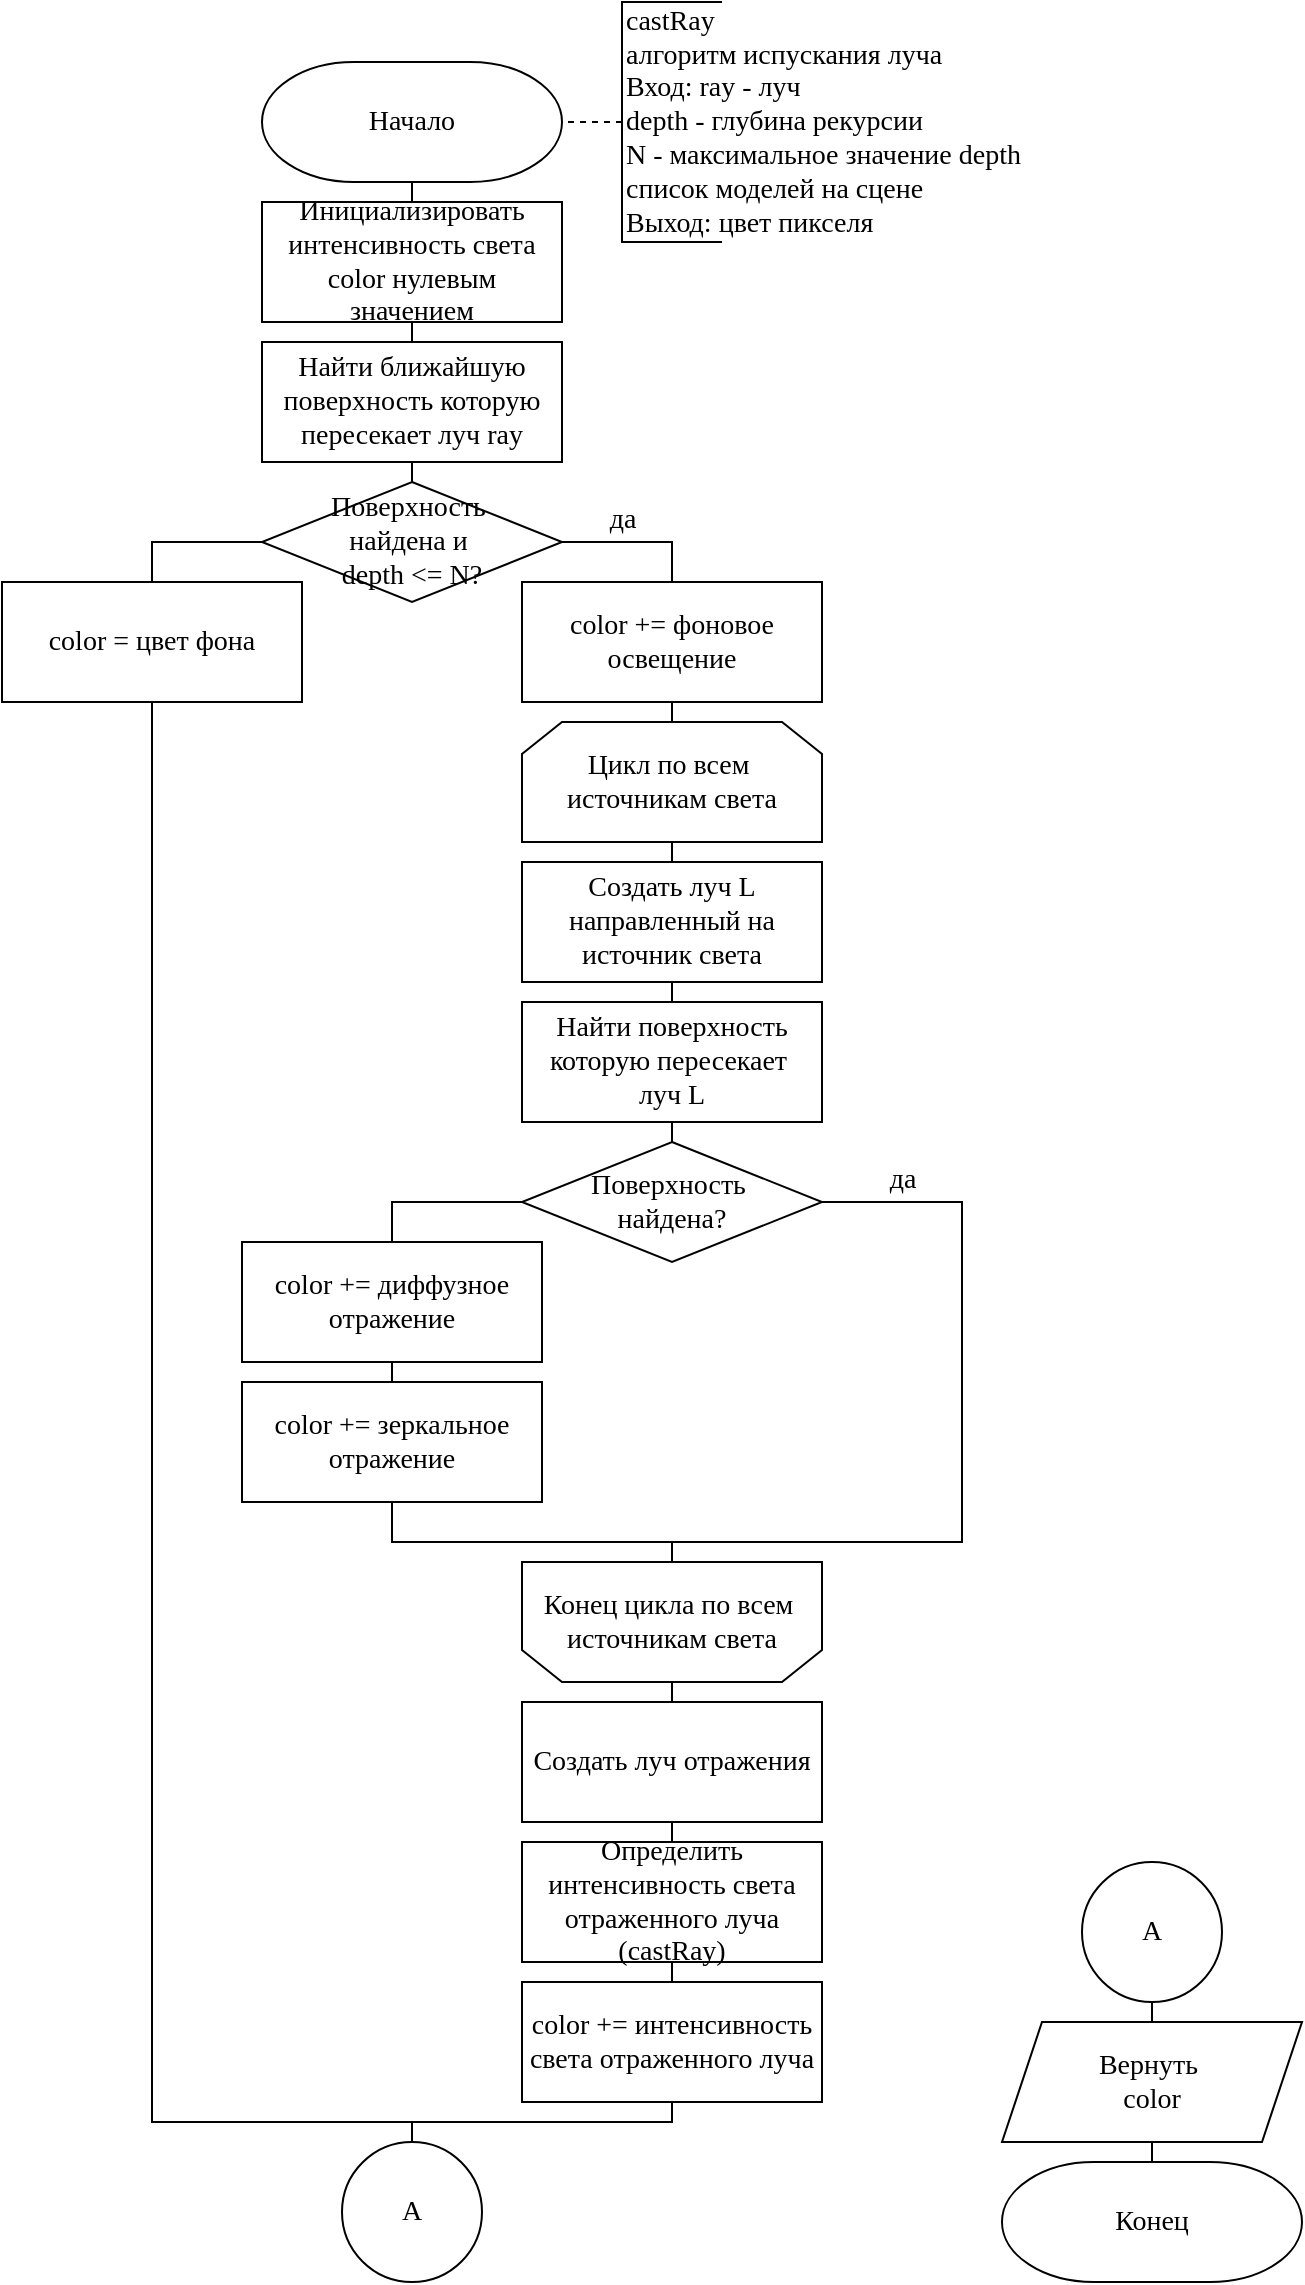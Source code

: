<mxfile version="24.2.5" type="device" pages="5">
  <diagram id="gKuaHXVCLZ7Ethige-IL" name="castRay">
    <mxGraphModel dx="954" dy="657" grid="1" gridSize="10" guides="1" tooltips="1" connect="1" arrows="1" fold="1" page="1" pageScale="1" pageWidth="827" pageHeight="1169" math="0" shadow="0">
      <root>
        <mxCell id="0" />
        <mxCell id="1" parent="0" />
        <mxCell id="UZNZgZrCq7i4T-eqbXel-1" value="Начало" style="strokeWidth=1;html=1;shape=mxgraph.flowchart.terminator;whiteSpace=wrap;fontFamily=Times New Roman;fontSize=14;" parent="1" vertex="1">
          <mxGeometry x="230" y="40" width="150" height="60" as="geometry" />
        </mxCell>
        <mxCell id="UZNZgZrCq7i4T-eqbXel-2" style="edgeStyle=orthogonalEdgeStyle;rounded=0;orthogonalLoop=1;jettySize=auto;html=1;exitX=0;exitY=0.5;exitDx=0;exitDy=0;exitPerimeter=0;endArrow=none;endFill=0;dashed=1;fontFamily=Times New Roman;entryX=1;entryY=0.5;entryDx=0;entryDy=0;entryPerimeter=0;fontSize=14;" parent="1" source="UZNZgZrCq7i4T-eqbXel-3" target="UZNZgZrCq7i4T-eqbXel-1" edge="1">
          <mxGeometry relative="1" as="geometry">
            <mxPoint x="376" y="60" as="sourcePoint" />
          </mxGeometry>
        </mxCell>
        <mxCell id="UZNZgZrCq7i4T-eqbXel-3" value="&lt;font style=&quot;font-size: 14px;&quot;&gt;castRay&lt;/font&gt;&lt;div style=&quot;font-size: 14px;&quot;&gt;&lt;font style=&quot;font-size: 14px;&quot;&gt;алгоритм испускания луча&lt;/font&gt;&lt;/div&gt;&lt;div style=&quot;font-size: 14px;&quot;&gt;&lt;div style=&quot;font-size: 14px;&quot;&gt;&lt;font style=&quot;font-size: 14px;&quot;&gt;&lt;span style=&quot;background-color: rgb(255, 255, 255); white-space-collapse: preserve; font-size: 14px;&quot;&gt;Вход: &lt;/span&gt;&lt;span style=&quot;white-space-collapse: preserve; background-color: initial; font-size: 14px;&quot;&gt;ray - луч&lt;/span&gt;&lt;/font&gt;&lt;/div&gt;&lt;div style=&quot;font-size: 14px;&quot;&gt;&lt;span style=&quot;white-space-collapse: preserve; font-size: 14px;&quot;&gt;&lt;font style=&quot;font-size: 14px;&quot;&gt;depth - глубина рекурсии&lt;/font&gt;&lt;/span&gt;&lt;/div&gt;&lt;div style=&quot;font-size: 14px;&quot;&gt;&lt;span style=&quot;white-space-collapse: preserve; font-size: 14px;&quot;&gt;&lt;font style=&quot;font-size: 14px;&quot;&gt;N - максимальное значение depth&lt;/font&gt;&lt;/span&gt;&lt;/div&gt;&lt;div style=&quot;font-size: 14px;&quot;&gt;&lt;font style=&quot;font-size: 14px;&quot;&gt;&lt;span style=&quot;white-space-collapse: preserve; font-size: 14px;&quot;&gt;список моделей на сцене&lt;/span&gt;&lt;span style=&quot;white-space-collapse: preserve; font-size: 14px;&quot;&gt;&lt;br style=&quot;font-size: 14px;&quot;&gt;&lt;/span&gt;&lt;/font&gt;&lt;div style=&quot;font-size: 14px;&quot;&gt;&lt;div style=&quot;font-size: 14px;&quot;&gt;&lt;span style=&quot;background-color: rgb(255, 255, 255); white-space-collapse: preserve; font-size: 14px;&quot;&gt;&lt;font style=&quot;font-size: 14px;&quot;&gt;Выход: цвет пикселя&lt;/font&gt;&lt;/span&gt;&lt;/div&gt;&lt;/div&gt;&lt;/div&gt;&lt;/div&gt;" style="strokeWidth=1;html=1;shape=mxgraph.flowchart.annotation_1;align=left;pointerEvents=1;fontFamily=Times New Roman;fontSize=14;" parent="1" vertex="1">
          <mxGeometry x="410" y="10" width="50" height="120" as="geometry" />
        </mxCell>
        <mxCell id="UZNZgZrCq7i4T-eqbXel-4" value="Найти ближайшую поверхность которую пересекает луч ray" style="rounded=0;whiteSpace=wrap;html=1;fontFamily=Times New Roman;fontSize=14;" parent="1" vertex="1">
          <mxGeometry x="230" y="180" width="150" height="60" as="geometry" />
        </mxCell>
        <mxCell id="UZNZgZrCq7i4T-eqbXel-5" value="Инициализировать интенсивность света color нулевым значением" style="rounded=0;whiteSpace=wrap;html=1;fontFamily=Times New Roman;fontSize=14;" parent="1" vertex="1">
          <mxGeometry x="230" y="110" width="150" height="60" as="geometry" />
        </mxCell>
        <mxCell id="UZNZgZrCq7i4T-eqbXel-6" value="" style="endArrow=none;html=1;rounded=0;exitX=0.5;exitY=0;exitDx=0;exitDy=0;entryX=0.5;entryY=1;entryDx=0;entryDy=0;fontFamily=Times New Roman;fontSize=14;" parent="1" source="UZNZgZrCq7i4T-eqbXel-4" target="UZNZgZrCq7i4T-eqbXel-5" edge="1">
          <mxGeometry width="50" height="50" relative="1" as="geometry">
            <mxPoint x="270" y="390" as="sourcePoint" />
            <mxPoint x="300" y="240" as="targetPoint" />
          </mxGeometry>
        </mxCell>
        <mxCell id="UZNZgZrCq7i4T-eqbXel-7" value="" style="endArrow=none;html=1;rounded=0;entryX=0.5;entryY=1;entryDx=0;entryDy=0;entryPerimeter=0;exitX=0.5;exitY=0;exitDx=0;exitDy=0;fontFamily=Times New Roman;fontSize=14;" parent="1" source="UZNZgZrCq7i4T-eqbXel-5" target="UZNZgZrCq7i4T-eqbXel-1" edge="1">
          <mxGeometry width="50" height="50" relative="1" as="geometry">
            <mxPoint x="250" y="90" as="sourcePoint" />
            <mxPoint x="300" y="40" as="targetPoint" />
          </mxGeometry>
        </mxCell>
        <mxCell id="g5fD0YRx_7kJpPRlu6kc-6" style="edgeStyle=orthogonalEdgeStyle;rounded=0;orthogonalLoop=1;jettySize=auto;html=1;exitX=1;exitY=0.5;exitDx=0;exitDy=0;entryX=0.5;entryY=0;entryDx=0;entryDy=0;endArrow=none;endFill=0;fontFamily=Times New Roman;fontSize=14;" parent="1" source="g5fD0YRx_7kJpPRlu6kc-1" target="g5fD0YRx_7kJpPRlu6kc-7" edge="1">
          <mxGeometry relative="1" as="geometry">
            <Array as="points" />
          </mxGeometry>
        </mxCell>
        <mxCell id="lO8tEkv2_vzIznh28KMQ-2" style="edgeStyle=orthogonalEdgeStyle;rounded=0;orthogonalLoop=1;jettySize=auto;html=1;exitX=0;exitY=0.5;exitDx=0;exitDy=0;endArrow=none;endFill=0;fontFamily=Times New Roman;fontSize=14;" parent="1" source="g5fD0YRx_7kJpPRlu6kc-1" target="lO8tEkv2_vzIznh28KMQ-1" edge="1">
          <mxGeometry relative="1" as="geometry" />
        </mxCell>
        <mxCell id="g5fD0YRx_7kJpPRlu6kc-1" value="Поверхность&amp;nbsp;&lt;div style=&quot;font-size: 14px;&quot;&gt;найдена и&amp;nbsp;&lt;/div&gt;&lt;div style=&quot;font-size: 14px;&quot;&gt;depth &amp;lt;=&amp;nbsp;&lt;span style=&quot;text-align: left; white-space: pre; font-size: 14px;&quot;&gt;N&lt;/span&gt;?&lt;/div&gt;" style="rhombus;whiteSpace=wrap;html=1;fontFamily=Times New Roman;fontSize=14;" parent="1" vertex="1">
          <mxGeometry x="230" y="250" width="150" height="60" as="geometry" />
        </mxCell>
        <mxCell id="g5fD0YRx_7kJpPRlu6kc-2" value="да" style="text;html=1;align=center;verticalAlign=bottom;resizable=0;points=[];autosize=1;strokeColor=none;fillColor=none;fontFamily=Times New Roman;fontSize=14;" parent="1" vertex="1">
          <mxGeometry x="390" y="250" width="40" height="30" as="geometry" />
        </mxCell>
        <mxCell id="g5fD0YRx_7kJpPRlu6kc-3" value="" style="endArrow=none;html=1;rounded=0;entryX=0.5;entryY=1;entryDx=0;entryDy=0;fontFamily=Times New Roman;fontSize=14;" parent="1" source="g5fD0YRx_7kJpPRlu6kc-1" target="UZNZgZrCq7i4T-eqbXel-4" edge="1">
          <mxGeometry width="50" height="50" relative="1" as="geometry">
            <mxPoint x="280" y="440" as="sourcePoint" />
            <mxPoint x="300" y="280" as="targetPoint" />
          </mxGeometry>
        </mxCell>
        <mxCell id="g5fD0YRx_7kJpPRlu6kc-4" value="&lt;font style=&quot;font-size: 14px;&quot;&gt;Цикл по всем&amp;nbsp;&lt;/font&gt;&lt;div style=&quot;font-size: 14px;&quot;&gt;&lt;span style=&quot;background-color: initial; font-size: 14px;&quot;&gt;источникам света&lt;/span&gt;&lt;/div&gt;" style="shape=loopLimit;whiteSpace=wrap;html=1;fontFamily=Times New Roman;fontSize=14;" parent="1" vertex="1">
          <mxGeometry x="360" y="370" width="150" height="60" as="geometry" />
        </mxCell>
        <mxCell id="g5fD0YRx_7kJpPRlu6kc-5" value="" style="endArrow=none;html=1;rounded=0;entryX=0.5;entryY=1;entryDx=0;entryDy=0;exitX=0.5;exitY=0;exitDx=0;exitDy=0;fontFamily=Times New Roman;fontSize=14;" parent="1" source="g5fD0YRx_7kJpPRlu6kc-9" target="g5fD0YRx_7kJpPRlu6kc-4" edge="1">
          <mxGeometry width="50" height="50" relative="1" as="geometry">
            <mxPoint x="435" y="530" as="sourcePoint" />
            <mxPoint x="436" y="420" as="targetPoint" />
          </mxGeometry>
        </mxCell>
        <mxCell id="g5fD0YRx_7kJpPRlu6kc-7" value="color += фоновое освещение" style="rounded=0;whiteSpace=wrap;html=1;fontFamily=Times New Roman;fontSize=14;" parent="1" vertex="1">
          <mxGeometry x="360" y="300" width="150" height="60" as="geometry" />
        </mxCell>
        <mxCell id="g5fD0YRx_7kJpPRlu6kc-8" value="" style="endArrow=none;html=1;rounded=0;exitX=0.5;exitY=1;exitDx=0;exitDy=0;entryX=0.5;entryY=0;entryDx=0;entryDy=0;fontFamily=Times New Roman;fontSize=14;" parent="1" source="g5fD0YRx_7kJpPRlu6kc-7" target="g5fD0YRx_7kJpPRlu6kc-4" edge="1">
          <mxGeometry width="50" height="50" relative="1" as="geometry">
            <mxPoint x="310" y="610" as="sourcePoint" />
            <mxPoint x="310" y="600" as="targetPoint" />
          </mxGeometry>
        </mxCell>
        <mxCell id="g5fD0YRx_7kJpPRlu6kc-9" value="Создать луч L направленный на источник света" style="rounded=0;whiteSpace=wrap;html=1;fontFamily=Times New Roman;fontSize=14;" parent="1" vertex="1">
          <mxGeometry x="360" y="440" width="150" height="60" as="geometry" />
        </mxCell>
        <mxCell id="g5fD0YRx_7kJpPRlu6kc-10" value="Найти поверхность которую пересекает&amp;nbsp;&lt;div style=&quot;font-size: 14px;&quot;&gt;луч L&lt;/div&gt;" style="rounded=0;whiteSpace=wrap;html=1;fontFamily=Times New Roman;fontSize=14;" parent="1" vertex="1">
          <mxGeometry x="360" y="510" width="150" height="60" as="geometry" />
        </mxCell>
        <mxCell id="g5fD0YRx_7kJpPRlu6kc-11" value="" style="endArrow=none;html=1;rounded=0;exitX=0.5;exitY=0;exitDx=0;exitDy=0;entryX=0.5;entryY=1;entryDx=0;entryDy=0;fontFamily=Times New Roman;fontSize=14;" parent="1" source="g5fD0YRx_7kJpPRlu6kc-10" target="g5fD0YRx_7kJpPRlu6kc-9" edge="1">
          <mxGeometry width="50" height="50" relative="1" as="geometry">
            <mxPoint x="310" y="610" as="sourcePoint" />
            <mxPoint x="310" y="600" as="targetPoint" />
          </mxGeometry>
        </mxCell>
        <mxCell id="g5fD0YRx_7kJpPRlu6kc-12" style="edgeStyle=orthogonalEdgeStyle;rounded=0;orthogonalLoop=1;jettySize=auto;html=1;exitX=1;exitY=0.5;exitDx=0;exitDy=0;endArrow=none;endFill=0;entryX=0.5;entryY=1;entryDx=0;entryDy=0;fontFamily=Times New Roman;fontSize=14;" parent="1" source="g5fD0YRx_7kJpPRlu6kc-13" target="g5fD0YRx_7kJpPRlu6kc-20" edge="1">
          <mxGeometry relative="1" as="geometry">
            <Array as="points">
              <mxPoint x="580" y="610" />
              <mxPoint x="580" y="780" />
              <mxPoint x="295" y="780" />
            </Array>
            <mxPoint x="290" y="860" as="targetPoint" />
          </mxGeometry>
        </mxCell>
        <mxCell id="g5fD0YRx_7kJpPRlu6kc-19" style="edgeStyle=orthogonalEdgeStyle;rounded=0;orthogonalLoop=1;jettySize=auto;html=1;exitX=0;exitY=0.5;exitDx=0;exitDy=0;entryX=0.5;entryY=0;entryDx=0;entryDy=0;endArrow=none;endFill=0;fontFamily=Times New Roman;fontSize=14;" parent="1" source="g5fD0YRx_7kJpPRlu6kc-13" target="g5fD0YRx_7kJpPRlu6kc-18" edge="1">
          <mxGeometry relative="1" as="geometry" />
        </mxCell>
        <mxCell id="g5fD0YRx_7kJpPRlu6kc-13" value="Поверхность&amp;nbsp;&lt;div style=&quot;font-size: 14px;&quot;&gt;найдена&lt;span style=&quot;background-color: initial; font-size: 14px;&quot;&gt;?&lt;/span&gt;&lt;/div&gt;" style="rhombus;whiteSpace=wrap;html=1;fontFamily=Times New Roman;fontSize=14;" parent="1" vertex="1">
          <mxGeometry x="360" y="580" width="150" height="60" as="geometry" />
        </mxCell>
        <mxCell id="g5fD0YRx_7kJpPRlu6kc-14" value="да" style="text;html=1;align=center;verticalAlign=bottom;resizable=0;points=[];autosize=1;strokeColor=none;fillColor=none;fontFamily=Times New Roman;fontSize=14;" parent="1" vertex="1">
          <mxGeometry x="530" y="580" width="40" height="30" as="geometry" />
        </mxCell>
        <mxCell id="g5fD0YRx_7kJpPRlu6kc-15" value="" style="endArrow=none;html=1;rounded=0;entryX=0.5;entryY=1;entryDx=0;entryDy=0;fontFamily=Times New Roman;fontSize=14;" parent="1" source="g5fD0YRx_7kJpPRlu6kc-13" target="g5fD0YRx_7kJpPRlu6kc-10" edge="1">
          <mxGeometry width="50" height="50" relative="1" as="geometry">
            <mxPoint x="415" y="800" as="sourcePoint" />
            <mxPoint x="435" y="600" as="targetPoint" />
          </mxGeometry>
        </mxCell>
        <mxCell id="g5fD0YRx_7kJpPRlu6kc-18" value="color += диффузное отражение" style="rounded=0;whiteSpace=wrap;html=1;fontFamily=Times New Roman;fontSize=14;" parent="1" vertex="1">
          <mxGeometry x="220" y="630" width="150" height="60" as="geometry" />
        </mxCell>
        <mxCell id="g5fD0YRx_7kJpPRlu6kc-20" value="color += зеркальное отражение" style="rounded=0;whiteSpace=wrap;html=1;fontFamily=Times New Roman;fontSize=14;" parent="1" vertex="1">
          <mxGeometry x="220" y="700" width="150" height="60" as="geometry" />
        </mxCell>
        <mxCell id="g5fD0YRx_7kJpPRlu6kc-21" value="" style="endArrow=none;html=1;rounded=0;exitX=0.5;exitY=1;exitDx=0;exitDy=0;entryX=0.5;entryY=0;entryDx=0;entryDy=0;fontFamily=Times New Roman;fontSize=14;" parent="1" source="g5fD0YRx_7kJpPRlu6kc-18" target="g5fD0YRx_7kJpPRlu6kc-20" edge="1">
          <mxGeometry width="50" height="50" relative="1" as="geometry">
            <mxPoint x="585" y="700" as="sourcePoint" />
            <mxPoint x="585" y="710" as="targetPoint" />
          </mxGeometry>
        </mxCell>
        <mxCell id="g5fD0YRx_7kJpPRlu6kc-24" style="edgeStyle=orthogonalEdgeStyle;rounded=0;orthogonalLoop=1;jettySize=auto;html=1;exitX=0.5;exitY=0;exitDx=0;exitDy=0;endArrow=none;endFill=0;fontFamily=Times New Roman;fontSize=14;" parent="1" source="g5fD0YRx_7kJpPRlu6kc-23" edge="1">
          <mxGeometry relative="1" as="geometry">
            <mxPoint x="435" y="780" as="targetPoint" />
          </mxGeometry>
        </mxCell>
        <mxCell id="g5fD0YRx_7kJpPRlu6kc-23" value="Конец цикла по всем&amp;nbsp;&lt;div style=&quot;font-size: 14px;&quot;&gt;&lt;span style=&quot;background-color: initial; font-size: 14px;&quot;&gt;источникам света&lt;/span&gt;&lt;/div&gt;" style="shape=loopLimit;whiteSpace=wrap;html=1;flipV=1;fontFamily=Times New Roman;fontSize=14;" parent="1" vertex="1">
          <mxGeometry x="360" y="790" width="150" height="60" as="geometry" />
        </mxCell>
        <mxCell id="g5fD0YRx_7kJpPRlu6kc-25" value="Создать луч отражения" style="rounded=0;whiteSpace=wrap;html=1;fontFamily=Times New Roman;fontSize=14;" parent="1" vertex="1">
          <mxGeometry x="360" y="860" width="150" height="60" as="geometry" />
        </mxCell>
        <mxCell id="g5fD0YRx_7kJpPRlu6kc-26" value="" style="endArrow=none;html=1;rounded=0;exitX=0.5;exitY=0;exitDx=0;exitDy=0;entryX=0.5;entryY=1;entryDx=0;entryDy=0;fontFamily=Times New Roman;fontSize=14;" parent="1" source="g5fD0YRx_7kJpPRlu6kc-25" target="g5fD0YRx_7kJpPRlu6kc-23" edge="1">
          <mxGeometry width="50" height="50" relative="1" as="geometry">
            <mxPoint x="300" y="990" as="sourcePoint" />
            <mxPoint x="425" y="880" as="targetPoint" />
          </mxGeometry>
        </mxCell>
        <mxCell id="g5fD0YRx_7kJpPRlu6kc-27" value="Определить интенсивность света отраженного луча (castRay)" style="rounded=0;whiteSpace=wrap;html=1;fontFamily=Times New Roman;fontSize=14;" parent="1" vertex="1">
          <mxGeometry x="360" y="930" width="150" height="60" as="geometry" />
        </mxCell>
        <mxCell id="g5fD0YRx_7kJpPRlu6kc-28" value="" style="endArrow=none;html=1;rounded=0;exitX=0.5;exitY=0;exitDx=0;exitDy=0;entryX=0.5;entryY=1;entryDx=0;entryDy=0;fontFamily=Times New Roman;fontSize=14;" parent="1" source="g5fD0YRx_7kJpPRlu6kc-27" target="g5fD0YRx_7kJpPRlu6kc-25" edge="1">
          <mxGeometry width="50" height="50" relative="1" as="geometry">
            <mxPoint x="310" y="1100" as="sourcePoint" />
            <mxPoint x="435" y="990" as="targetPoint" />
          </mxGeometry>
        </mxCell>
        <mxCell id="lO8tEkv2_vzIznh28KMQ-5" style="edgeStyle=orthogonalEdgeStyle;rounded=0;orthogonalLoop=1;jettySize=auto;html=1;exitX=0.5;exitY=1;exitDx=0;exitDy=0;entryX=0.5;entryY=1;entryDx=0;entryDy=0;endArrow=none;endFill=0;fontFamily=Times New Roman;fontSize=14;" parent="1" source="g5fD0YRx_7kJpPRlu6kc-29" target="lO8tEkv2_vzIznh28KMQ-1" edge="1">
          <mxGeometry relative="1" as="geometry">
            <Array as="points">
              <mxPoint x="435" y="1070" />
              <mxPoint x="175" y="1070" />
            </Array>
          </mxGeometry>
        </mxCell>
        <mxCell id="g5fD0YRx_7kJpPRlu6kc-29" value="color += интенсивность света отраженного луча" style="rounded=0;whiteSpace=wrap;html=1;fontFamily=Times New Roman;fontSize=14;" parent="1" vertex="1">
          <mxGeometry x="360" y="1000" width="150" height="60" as="geometry" />
        </mxCell>
        <mxCell id="g5fD0YRx_7kJpPRlu6kc-30" value="" style="endArrow=none;html=1;rounded=0;exitX=0.5;exitY=1;exitDx=0;exitDy=0;entryX=0.5;entryY=0;entryDx=0;entryDy=0;fontFamily=Times New Roman;fontSize=14;" parent="1" source="g5fD0YRx_7kJpPRlu6kc-27" target="g5fD0YRx_7kJpPRlu6kc-29" edge="1">
          <mxGeometry width="50" height="50" relative="1" as="geometry">
            <mxPoint x="295" y="1000" as="sourcePoint" />
            <mxPoint x="585" y="1020" as="targetPoint" />
          </mxGeometry>
        </mxCell>
        <mxCell id="wY96Upq6bNv3QWS-zK72-2" style="edgeStyle=orthogonalEdgeStyle;rounded=0;orthogonalLoop=1;jettySize=auto;html=1;exitX=0.5;exitY=0;exitDx=0;exitDy=0;exitPerimeter=0;endArrow=none;endFill=0;fontFamily=Times New Roman;fontSize=14;" parent="1" edge="1">
          <mxGeometry relative="1" as="geometry">
            <mxPoint x="305" y="1070" as="targetPoint" />
            <mxPoint x="305" y="1080" as="sourcePoint" />
          </mxGeometry>
        </mxCell>
        <mxCell id="wY96Upq6bNv3QWS-zK72-1" value="&lt;font style=&quot;font-size: 14px;&quot;&gt;A&lt;/font&gt;" style="strokeWidth=1;html=1;shape=mxgraph.flowchart.start_2;whiteSpace=wrap;rounded=0;strokeColor=default;fontSize=14;fontFamily=Times New Roman;" parent="1" vertex="1">
          <mxGeometry x="270" y="1080" width="70" height="70" as="geometry" />
        </mxCell>
        <mxCell id="lO8tEkv2_vzIznh28KMQ-1" value="color = цвет фона" style="rounded=0;whiteSpace=wrap;html=1;fontFamily=Times New Roman;fontSize=14;" parent="1" vertex="1">
          <mxGeometry x="100" y="300" width="150" height="60" as="geometry" />
        </mxCell>
        <mxCell id="ve8yhFPsDqbEX1BCClKS-1" value="&lt;font style=&quot;font-size: 14px;&quot;&gt;A&lt;/font&gt;" style="strokeWidth=1;html=1;shape=mxgraph.flowchart.start_2;whiteSpace=wrap;rounded=0;strokeColor=default;fontSize=14;fontFamily=Times New Roman;" parent="1" vertex="1">
          <mxGeometry x="640" y="940" width="70" height="70" as="geometry" />
        </mxCell>
        <mxCell id="ve8yhFPsDqbEX1BCClKS-2" value="" style="endArrow=none;html=1;rounded=0;entryX=0.5;entryY=1;entryDx=0;entryDy=0;exitX=0.5;exitY=0;exitDx=0;exitDy=0;entryPerimeter=0;fontFamily=Times New Roman;fontSize=14;" parent="1" source="ve8yhFPsDqbEX1BCClKS-5" target="ve8yhFPsDqbEX1BCClKS-1" edge="1">
          <mxGeometry width="50" height="50" relative="1" as="geometry">
            <mxPoint x="674" y="1110" as="sourcePoint" />
            <mxPoint x="674" y="1060" as="targetPoint" />
          </mxGeometry>
        </mxCell>
        <mxCell id="ve8yhFPsDqbEX1BCClKS-3" value="Конец" style="strokeWidth=1;html=1;shape=mxgraph.flowchart.terminator;whiteSpace=wrap;fontFamily=Times New Roman;fontSize=14;" parent="1" vertex="1">
          <mxGeometry x="600" y="1090" width="150" height="60" as="geometry" />
        </mxCell>
        <mxCell id="ve8yhFPsDqbEX1BCClKS-4" value="" style="endArrow=none;html=1;rounded=0;entryX=0.5;entryY=0;entryDx=0;entryDy=0;entryPerimeter=0;exitX=0.5;exitY=1;exitDx=0;exitDy=0;fontFamily=Times New Roman;fontSize=14;" parent="1" source="ve8yhFPsDqbEX1BCClKS-5" target="ve8yhFPsDqbEX1BCClKS-3" edge="1">
          <mxGeometry width="50" height="50" relative="1" as="geometry">
            <mxPoint x="674" y="1130" as="sourcePoint" />
            <mxPoint x="704" y="1080" as="targetPoint" />
          </mxGeometry>
        </mxCell>
        <mxCell id="ve8yhFPsDqbEX1BCClKS-5" value="Вернуть&amp;nbsp;&lt;div style=&quot;font-size: 14px;&quot;&gt;color&lt;/div&gt;" style="shape=parallelogram;perimeter=parallelogramPerimeter;whiteSpace=wrap;html=1;fixedSize=1;fontFamily=Times New Roman;fontSize=14;" parent="1" vertex="1">
          <mxGeometry x="600" y="1020" width="150" height="60" as="geometry" />
        </mxCell>
      </root>
    </mxGraphModel>
  </diagram>
  <diagram id="nDjgKFMHhjZ0Lw3c_J4B" name="ray_tracing">
    <mxGraphModel dx="954" dy="657" grid="1" gridSize="10" guides="1" tooltips="1" connect="1" arrows="1" fold="1" page="1" pageScale="1" pageWidth="827" pageHeight="1169" math="0" shadow="0">
      <root>
        <mxCell id="0" />
        <mxCell id="1" parent="0" />
        <mxCell id="tzgWRebpaUUYTetv54CQ-1" value="Начало" style="strokeWidth=1;html=1;shape=mxgraph.flowchart.terminator;whiteSpace=wrap;fontFamily=Times New Roman;fontSize=13;" parent="1" vertex="1">
          <mxGeometry x="330" y="30" width="150" height="60" as="geometry" />
        </mxCell>
        <mxCell id="tzgWRebpaUUYTetv54CQ-2" style="edgeStyle=orthogonalEdgeStyle;rounded=0;orthogonalLoop=1;jettySize=auto;html=1;exitX=0;exitY=0.5;exitDx=0;exitDy=0;exitPerimeter=0;endArrow=none;endFill=0;dashed=1;fontFamily=Times New Roman;entryX=1;entryY=0.5;entryDx=0;entryDy=0;entryPerimeter=0;fontSize=13;" parent="1" source="tzgWRebpaUUYTetv54CQ-3" target="tzgWRebpaUUYTetv54CQ-1" edge="1">
          <mxGeometry relative="1" as="geometry">
            <mxPoint x="476" y="50" as="sourcePoint" />
          </mxGeometry>
        </mxCell>
        <mxCell id="tzgWRebpaUUYTetv54CQ-3" value="render&lt;div style=&quot;font-size: 13px;&quot;&gt;алгоритм трасировки лучей&lt;/div&gt;&lt;div style=&quot;font-size: 13px;&quot;&gt;&lt;div style=&quot;font-size: 13px;&quot;&gt;&lt;span style=&quot;background-color: rgb(255, 255, 255); white-space-collapse: preserve; font-size: 13px;&quot;&gt;Вход: &lt;/span&gt;&lt;/div&gt;&lt;div style=&quot;font-size: 13px;&quot;&gt;&lt;span style=&quot;background-color: rgb(255, 255, 255); white-space-collapse: preserve; font-size: 13px;&quot;&gt;width - ширина кадра (пиксели)&lt;/span&gt;&lt;/div&gt;&lt;div style=&quot;font-size: 13px;&quot;&gt;&lt;span style=&quot;background-color: rgb(255, 255, 255); white-space-collapse: preserve; font-size: 13px;&quot;&gt;height - высота кадра (пиксели)&lt;/span&gt;&lt;/div&gt;&lt;div style=&quot;font-size: 13px;&quot;&gt;&lt;span style=&quot;white-space-collapse: preserve; background-color: rgb(251, 251, 251); font-size: 13px;&quot;&gt;камера, список моделей на сцене&lt;/span&gt;&lt;/div&gt;&lt;div style=&quot;font-size: 13px;&quot;&gt;&lt;div style=&quot;font-size: 13px;&quot;&gt;&lt;div style=&quot;font-size: 13px;&quot;&gt;&lt;span style=&quot;background-color: rgb(255, 255, 255); white-space-collapse: preserve; font-size: 13px;&quot;&gt;Выход: кадр&lt;/span&gt;&lt;/div&gt;&lt;/div&gt;&lt;/div&gt;&lt;/div&gt;" style="strokeWidth=1;html=1;shape=mxgraph.flowchart.annotation_1;align=left;pointerEvents=1;fontFamily=Times New Roman;fontSize=13;" parent="1" vertex="1">
          <mxGeometry x="510" y="5" width="50" height="110" as="geometry" />
        </mxCell>
        <mxCell id="tzgWRebpaUUYTetv54CQ-6" value="" style="endArrow=none;html=1;rounded=0;entryX=0.5;entryY=1;entryDx=0;entryDy=0;entryPerimeter=0;exitX=0.5;exitY=0;exitDx=0;exitDy=0;fontSize=13;fontFamily=Times New Roman;" parent="1" source="3hZSJxAbw3NZVADbzKW_-1" target="tzgWRebpaUUYTetv54CQ-1" edge="1">
          <mxGeometry width="50" height="50" relative="1" as="geometry">
            <mxPoint x="405" y="100" as="sourcePoint" />
            <mxPoint x="400" y="30" as="targetPoint" />
          </mxGeometry>
        </mxCell>
        <mxCell id="3hZSJxAbw3NZVADbzKW_-1" value="&lt;font style=&quot;font-size: 13px;&quot;&gt;Цикл i от 0 до width&lt;br style=&quot;font-size: 13px;&quot;&gt;с шагом 1&lt;br style=&quot;font-size: 13px;&quot;&gt;&lt;/font&gt;" style="shape=loopLimit;whiteSpace=wrap;html=1;fontSize=13;fontFamily=Times New Roman;" parent="1" vertex="1">
          <mxGeometry x="330" y="100" width="150" height="60" as="geometry" />
        </mxCell>
        <mxCell id="3hZSJxAbw3NZVADbzKW_-2" value="" style="endArrow=none;html=1;rounded=0;entryX=0.5;entryY=1;entryDx=0;entryDy=0;exitX=0.5;exitY=0;exitDx=0;exitDy=0;fontSize=13;fontFamily=Times New Roman;" parent="1" source="3hZSJxAbw3NZVADbzKW_-3" target="3hZSJxAbw3NZVADbzKW_-1" edge="1">
          <mxGeometry width="50" height="50" relative="1" as="geometry">
            <mxPoint x="350" y="280" as="sourcePoint" />
            <mxPoint x="400" y="230" as="targetPoint" />
          </mxGeometry>
        </mxCell>
        <mxCell id="3hZSJxAbw3NZVADbzKW_-3" value="&lt;font style=&quot;font-size: 13px;&quot;&gt;Цикл j от 1 до height&lt;br style=&quot;font-size: 13px;&quot;&gt;с шагом 1&lt;br style=&quot;font-size: 13px;&quot;&gt;&lt;/font&gt;" style="shape=loopLimit;whiteSpace=wrap;html=1;fontSize=13;fontFamily=Times New Roman;" parent="1" vertex="1">
          <mxGeometry x="330" y="170" width="150" height="60" as="geometry" />
        </mxCell>
        <mxCell id="3hZSJxAbw3NZVADbzKW_-4" value="" style="endArrow=none;html=1;rounded=0;entryX=0.5;entryY=1;entryDx=0;entryDy=0;exitX=0.5;exitY=0;exitDx=0;exitDy=0;fontSize=13;fontFamily=Times New Roman;" parent="1" source="a1SeSdM6Yy8pViHe8gGR-1" target="3hZSJxAbw3NZVADbzKW_-3" edge="1">
          <mxGeometry width="50" height="50" relative="1" as="geometry">
            <mxPoint x="405" y="250" as="sourcePoint" />
            <mxPoint x="400" y="300" as="targetPoint" />
          </mxGeometry>
        </mxCell>
        <mxCell id="a1SeSdM6Yy8pViHe8gGR-1" value="создать луч ray через пиксель (i, j)" style="rounded=0;whiteSpace=wrap;html=1;fontFamily=Times New Roman;fontSize=13;" parent="1" vertex="1">
          <mxGeometry x="330" y="240" width="150" height="60" as="geometry" />
        </mxCell>
        <mxCell id="4xG_4aellufEs8Db6GNs-2" style="edgeStyle=orthogonalEdgeStyle;rounded=0;orthogonalLoop=1;jettySize=auto;html=1;exitX=0.5;exitY=0;exitDx=0;exitDy=0;entryX=0.5;entryY=1;entryDx=0;entryDy=0;endArrow=none;endFill=0;fontSize=13;fontFamily=Times New Roman;" parent="1" source="4xG_4aellufEs8Db6GNs-1" target="a1SeSdM6Yy8pViHe8gGR-1" edge="1">
          <mxGeometry relative="1" as="geometry" />
        </mxCell>
        <mxCell id="4xG_4aellufEs8Db6GNs-1" value="Вычислить интенсивность света color для луча ray (castRay)" style="rounded=0;whiteSpace=wrap;html=1;fontFamily=Times New Roman;fontSize=13;" parent="1" vertex="1">
          <mxGeometry x="330" y="310" width="150" height="60" as="geometry" />
        </mxCell>
        <mxCell id="4xG_4aellufEs8Db6GNs-3" style="edgeStyle=orthogonalEdgeStyle;rounded=0;orthogonalLoop=1;jettySize=auto;html=1;exitX=0.5;exitY=0;exitDx=0;exitDy=0;entryX=0.5;entryY=1;entryDx=0;entryDy=0;endArrow=none;endFill=0;fontSize=13;fontFamily=Times New Roman;" parent="1" source="4xG_4aellufEs8Db6GNs-4" target="4xG_4aellufEs8Db6GNs-1" edge="1">
          <mxGeometry relative="1" as="geometry">
            <mxPoint x="405" y="400" as="targetPoint" />
          </mxGeometry>
        </mxCell>
        <mxCell id="4xG_4aellufEs8Db6GNs-4" value="Закраска пикселя (i, j) цветом color" style="rounded=0;whiteSpace=wrap;html=1;fontFamily=Times New Roman;fontSize=13;" parent="1" vertex="1">
          <mxGeometry x="330" y="380" width="150" height="60" as="geometry" />
        </mxCell>
        <mxCell id="7vIFS8zqmYKihevK9Ebv-1" value="Конец" style="strokeWidth=1;html=1;shape=mxgraph.flowchart.terminator;whiteSpace=wrap;fontFamily=Times New Roman;fontSize=13;" parent="1" vertex="1">
          <mxGeometry x="330" y="590" width="150" height="60" as="geometry" />
        </mxCell>
        <mxCell id="7vIFS8zqmYKihevK9Ebv-2" value="" style="endArrow=none;html=1;rounded=0;entryX=0.5;entryY=0;entryDx=0;entryDy=0;entryPerimeter=0;exitX=0.5;exitY=1;exitDx=0;exitDy=0;fontSize=13;fontFamily=Times New Roman;" parent="1" source="c8LrLZgiWR8-Plj4taHC-2" target="7vIFS8zqmYKihevK9Ebv-1" edge="1">
          <mxGeometry width="50" height="50" relative="1" as="geometry">
            <mxPoint x="385" y="660" as="sourcePoint" />
            <mxPoint x="414" y="660" as="targetPoint" />
          </mxGeometry>
        </mxCell>
        <mxCell id="c8LrLZgiWR8-Plj4taHC-1" value="" style="endArrow=none;html=1;rounded=0;entryX=0.5;entryY=0;entryDx=0;entryDy=0;exitX=0.5;exitY=1;exitDx=0;exitDy=0;fontSize=13;fontFamily=Times New Roman;" parent="1" source="4xG_4aellufEs8Db6GNs-4" target="c8LrLZgiWR8-Plj4taHC-4" edge="1">
          <mxGeometry width="50" height="50" relative="1" as="geometry">
            <mxPoint x="635" y="470" as="sourcePoint" />
            <mxPoint x="630" y="510" as="targetPoint" />
          </mxGeometry>
        </mxCell>
        <mxCell id="c8LrLZgiWR8-Plj4taHC-2" value="Конец цикла по i" style="shape=loopLimit;whiteSpace=wrap;html=1;flipV=1;fontSize=13;fontFamily=Times New Roman;" parent="1" vertex="1">
          <mxGeometry x="330" y="520" width="150" height="60" as="geometry" />
        </mxCell>
        <mxCell id="c8LrLZgiWR8-Plj4taHC-3" value="" style="endArrow=none;html=1;rounded=0;exitX=0.5;exitY=0;exitDx=0;exitDy=0;entryX=0.5;entryY=1;entryDx=0;entryDy=0;fontSize=13;fontFamily=Times New Roman;" parent="1" source="c8LrLZgiWR8-Plj4taHC-2" target="c8LrLZgiWR8-Plj4taHC-4" edge="1">
          <mxGeometry width="50" height="50" relative="1" as="geometry">
            <mxPoint x="350" y="600" as="sourcePoint" />
            <mxPoint x="580" y="510" as="targetPoint" />
          </mxGeometry>
        </mxCell>
        <mxCell id="c8LrLZgiWR8-Plj4taHC-4" value="Конец цикла по j" style="shape=loopLimit;whiteSpace=wrap;html=1;flipV=1;fontSize=13;fontFamily=Times New Roman;" parent="1" vertex="1">
          <mxGeometry x="330" y="450" width="150" height="60" as="geometry" />
        </mxCell>
      </root>
    </mxGraphModel>
  </diagram>
  <diagram id="w0YehvP_sAJPCYWQi38f" name="pptx">
    <mxGraphModel dx="1590" dy="1095" grid="1" gridSize="10" guides="1" tooltips="1" connect="1" arrows="1" fold="1" page="1" pageScale="1" pageWidth="1169" pageHeight="827" math="0" shadow="0">
      <root>
        <mxCell id="0" />
        <mxCell id="1" parent="0" />
        <mxCell id="HO60xuWZ7SZmBiHbSEKW-1" value="Начало" style="strokeWidth=1;html=1;shape=mxgraph.flowchart.terminator;whiteSpace=wrap;fontFamily=Times New Roman;fontSize=13;" parent="1" vertex="1">
          <mxGeometry x="160" y="55" width="150" height="60" as="geometry" />
        </mxCell>
        <mxCell id="HO60xuWZ7SZmBiHbSEKW-2" style="edgeStyle=orthogonalEdgeStyle;rounded=0;orthogonalLoop=1;jettySize=auto;html=1;exitX=0;exitY=0.5;exitDx=0;exitDy=0;exitPerimeter=0;endArrow=none;endFill=0;dashed=1;fontFamily=Times New Roman;entryX=1;entryY=0.5;entryDx=0;entryDy=0;entryPerimeter=0;fontSize=13;" parent="1" source="HO60xuWZ7SZmBiHbSEKW-3" target="HO60xuWZ7SZmBiHbSEKW-1" edge="1">
          <mxGeometry relative="1" as="geometry">
            <mxPoint x="306" y="75" as="sourcePoint" />
          </mxGeometry>
        </mxCell>
        <mxCell id="HO60xuWZ7SZmBiHbSEKW-3" value="castRay&lt;div style=&quot;font-size: 13px;&quot;&gt;алгоритм испускания луча&lt;/div&gt;&lt;div style=&quot;font-size: 13px;&quot;&gt;&lt;div style=&quot;font-size: 13px;&quot;&gt;&lt;span style=&quot;background-color: rgb(255, 255, 255); white-space-collapse: preserve; font-size: 13px;&quot;&gt;Вход: &lt;/span&gt;&lt;span style=&quot;white-space-collapse: preserve; background-color: initial; font-size: 13px;&quot;&gt;ray - луч&lt;/span&gt;&lt;/div&gt;&lt;div style=&quot;font-size: 13px;&quot;&gt;&lt;span style=&quot;white-space-collapse: preserve; font-size: 13px;&quot;&gt;depth - глубина рекурсии&lt;/span&gt;&lt;/div&gt;&lt;div style=&quot;font-size: 13px;&quot;&gt;&lt;span style=&quot;white-space-collapse: preserve; font-size: 13px;&quot;&gt;N - максимальное &lt;/span&gt;&lt;/div&gt;&lt;div style=&quot;font-size: 13px;&quot;&gt;&lt;span style=&quot;white-space-collapse: preserve; font-size: 13px;&quot;&gt;значение depth&lt;/span&gt;&lt;/div&gt;&lt;div style=&quot;font-size: 13px;&quot;&gt;&lt;span style=&quot;white-space-collapse: preserve; font-size: 13px;&quot;&gt;список моделей на сцене&lt;/span&gt;&lt;span style=&quot;white-space-collapse: preserve; font-size: 13px;&quot;&gt;&lt;br style=&quot;font-size: 13px;&quot;&gt;&lt;/span&gt;&lt;div style=&quot;font-size: 13px;&quot;&gt;&lt;div style=&quot;font-size: 13px;&quot;&gt;&lt;span style=&quot;background-color: rgb(255, 255, 255); white-space-collapse: preserve; font-size: 13px;&quot;&gt;Выход: цвет пикселя&lt;/span&gt;&lt;/div&gt;&lt;/div&gt;&lt;/div&gt;&lt;/div&gt;" style="strokeWidth=1;html=1;shape=mxgraph.flowchart.annotation_1;align=left;pointerEvents=1;fontFamily=Times New Roman;fontSize=13;" parent="1" vertex="1">
          <mxGeometry x="340" y="20" width="50" height="130" as="geometry" />
        </mxCell>
        <mxCell id="HO60xuWZ7SZmBiHbSEKW-4" value="Найти ближайшую поверхность которую пересекает луч ray" style="rounded=0;whiteSpace=wrap;html=1;fontFamily=Times New Roman;fontSize=13;" parent="1" vertex="1">
          <mxGeometry x="160" y="195" width="150" height="60" as="geometry" />
        </mxCell>
        <mxCell id="HO60xuWZ7SZmBiHbSEKW-5" value="Инициализировать интенсивность света color нулевым значением" style="rounded=0;whiteSpace=wrap;html=1;fontFamily=Times New Roman;fontSize=13;" parent="1" vertex="1">
          <mxGeometry x="160" y="125" width="150" height="60" as="geometry" />
        </mxCell>
        <mxCell id="HO60xuWZ7SZmBiHbSEKW-6" value="" style="endArrow=none;html=1;rounded=0;exitX=0.5;exitY=0;exitDx=0;exitDy=0;entryX=0.5;entryY=1;entryDx=0;entryDy=0;fontFamily=Times New Roman;fontSize=13;" parent="1" source="HO60xuWZ7SZmBiHbSEKW-4" target="HO60xuWZ7SZmBiHbSEKW-5" edge="1">
          <mxGeometry width="50" height="50" relative="1" as="geometry">
            <mxPoint x="200" y="405" as="sourcePoint" />
            <mxPoint x="230" y="255" as="targetPoint" />
          </mxGeometry>
        </mxCell>
        <mxCell id="HO60xuWZ7SZmBiHbSEKW-7" value="" style="endArrow=none;html=1;rounded=0;entryX=0.5;entryY=1;entryDx=0;entryDy=0;entryPerimeter=0;exitX=0.5;exitY=0;exitDx=0;exitDy=0;fontFamily=Times New Roman;fontSize=13;" parent="1" source="HO60xuWZ7SZmBiHbSEKW-5" target="HO60xuWZ7SZmBiHbSEKW-1" edge="1">
          <mxGeometry width="50" height="50" relative="1" as="geometry">
            <mxPoint x="180" y="105" as="sourcePoint" />
            <mxPoint x="230" y="55" as="targetPoint" />
          </mxGeometry>
        </mxCell>
        <mxCell id="HO60xuWZ7SZmBiHbSEKW-8" style="edgeStyle=orthogonalEdgeStyle;rounded=0;orthogonalLoop=1;jettySize=auto;html=1;exitX=1;exitY=0.5;exitDx=0;exitDy=0;entryX=0.5;entryY=0;entryDx=0;entryDy=0;endArrow=none;endFill=0;fontFamily=Times New Roman;fontSize=13;" parent="1" source="HO60xuWZ7SZmBiHbSEKW-10" target="HO60xuWZ7SZmBiHbSEKW-15" edge="1">
          <mxGeometry relative="1" as="geometry">
            <Array as="points" />
          </mxGeometry>
        </mxCell>
        <mxCell id="HO60xuWZ7SZmBiHbSEKW-9" style="edgeStyle=orthogonalEdgeStyle;rounded=0;orthogonalLoop=1;jettySize=auto;html=1;exitX=0;exitY=0.5;exitDx=0;exitDy=0;endArrow=none;endFill=0;fontFamily=Times New Roman;fontSize=13;" parent="1" source="HO60xuWZ7SZmBiHbSEKW-10" target="HO60xuWZ7SZmBiHbSEKW-39" edge="1">
          <mxGeometry relative="1" as="geometry" />
        </mxCell>
        <mxCell id="HO60xuWZ7SZmBiHbSEKW-10" value="Поверхность&amp;nbsp;&lt;div style=&quot;font-size: 13px;&quot;&gt;найдена и&amp;nbsp;&lt;/div&gt;&lt;div style=&quot;font-size: 13px;&quot;&gt;depth &amp;lt;=&amp;nbsp;&lt;span style=&quot;text-align: left; white-space: pre; font-size: 13px;&quot;&gt;N&lt;/span&gt;?&lt;/div&gt;" style="rhombus;whiteSpace=wrap;html=1;fontFamily=Times New Roman;fontSize=13;" parent="1" vertex="1">
          <mxGeometry x="160" y="265" width="150" height="60" as="geometry" />
        </mxCell>
        <mxCell id="HO60xuWZ7SZmBiHbSEKW-11" value="да" style="text;html=1;align=center;verticalAlign=bottom;resizable=0;points=[];autosize=1;strokeColor=none;fillColor=none;fontFamily=Times New Roman;fontSize=13;" parent="1" vertex="1">
          <mxGeometry x="320" y="265" width="40" height="30" as="geometry" />
        </mxCell>
        <mxCell id="HO60xuWZ7SZmBiHbSEKW-12" value="" style="endArrow=none;html=1;rounded=0;entryX=0.5;entryY=1;entryDx=0;entryDy=0;fontFamily=Times New Roman;fontSize=13;" parent="1" source="HO60xuWZ7SZmBiHbSEKW-10" target="HO60xuWZ7SZmBiHbSEKW-4" edge="1">
          <mxGeometry width="50" height="50" relative="1" as="geometry">
            <mxPoint x="210" y="455" as="sourcePoint" />
            <mxPoint x="230" y="295" as="targetPoint" />
          </mxGeometry>
        </mxCell>
        <mxCell id="HO60xuWZ7SZmBiHbSEKW-13" value="&lt;font style=&quot;font-size: 13px;&quot;&gt;Цикл по всем&amp;nbsp;&lt;/font&gt;&lt;div style=&quot;font-size: 13px;&quot;&gt;&lt;span style=&quot;background-color: initial; font-size: 13px;&quot;&gt;источникам света&lt;/span&gt;&lt;/div&gt;" style="shape=loopLimit;whiteSpace=wrap;html=1;fontFamily=Times New Roman;fontSize=13;" parent="1" vertex="1">
          <mxGeometry x="290" y="385" width="150" height="60" as="geometry" />
        </mxCell>
        <mxCell id="HO60xuWZ7SZmBiHbSEKW-14" value="" style="endArrow=none;html=1;rounded=0;entryX=0.5;entryY=1;entryDx=0;entryDy=0;exitX=0.5;exitY=0;exitDx=0;exitDy=0;fontFamily=Times New Roman;fontSize=13;" parent="1" source="HO60xuWZ7SZmBiHbSEKW-17" target="HO60xuWZ7SZmBiHbSEKW-13" edge="1">
          <mxGeometry width="50" height="50" relative="1" as="geometry">
            <mxPoint x="365" y="545" as="sourcePoint" />
            <mxPoint x="366" y="435" as="targetPoint" />
          </mxGeometry>
        </mxCell>
        <mxCell id="HO60xuWZ7SZmBiHbSEKW-15" value="color += фоновое освещение" style="rounded=0;whiteSpace=wrap;html=1;fontFamily=Times New Roman;fontSize=13;" parent="1" vertex="1">
          <mxGeometry x="290" y="315" width="150" height="60" as="geometry" />
        </mxCell>
        <mxCell id="HO60xuWZ7SZmBiHbSEKW-16" value="" style="endArrow=none;html=1;rounded=0;exitX=0.5;exitY=1;exitDx=0;exitDy=0;entryX=0.5;entryY=0;entryDx=0;entryDy=0;fontFamily=Times New Roman;fontSize=13;" parent="1" source="HO60xuWZ7SZmBiHbSEKW-15" target="HO60xuWZ7SZmBiHbSEKW-13" edge="1">
          <mxGeometry width="50" height="50" relative="1" as="geometry">
            <mxPoint x="240" y="625" as="sourcePoint" />
            <mxPoint x="240" y="615" as="targetPoint" />
          </mxGeometry>
        </mxCell>
        <mxCell id="HO60xuWZ7SZmBiHbSEKW-17" value="Создать луч L направленный на источник света" style="rounded=0;whiteSpace=wrap;html=1;fontFamily=Times New Roman;fontSize=13;" parent="1" vertex="1">
          <mxGeometry x="290" y="455" width="150" height="60" as="geometry" />
        </mxCell>
        <mxCell id="HO60xuWZ7SZmBiHbSEKW-18" value="Найти поверхность которую пересекает&amp;nbsp;&lt;div style=&quot;font-size: 13px;&quot;&gt;луч L&lt;/div&gt;" style="rounded=0;whiteSpace=wrap;html=1;fontFamily=Times New Roman;fontSize=13;" parent="1" vertex="1">
          <mxGeometry x="290" y="525" width="150" height="60" as="geometry" />
        </mxCell>
        <mxCell id="HO60xuWZ7SZmBiHbSEKW-19" value="" style="endArrow=none;html=1;rounded=0;exitX=0.5;exitY=0;exitDx=0;exitDy=0;entryX=0.5;entryY=1;entryDx=0;entryDy=0;fontFamily=Times New Roman;fontSize=13;" parent="1" source="HO60xuWZ7SZmBiHbSEKW-18" target="HO60xuWZ7SZmBiHbSEKW-17" edge="1">
          <mxGeometry width="50" height="50" relative="1" as="geometry">
            <mxPoint x="240" y="625" as="sourcePoint" />
            <mxPoint x="240" y="615" as="targetPoint" />
          </mxGeometry>
        </mxCell>
        <mxCell id="HO60xuWZ7SZmBiHbSEKW-20" style="edgeStyle=orthogonalEdgeStyle;rounded=0;orthogonalLoop=1;jettySize=auto;html=1;exitX=1;exitY=0.5;exitDx=0;exitDy=0;endArrow=none;endFill=0;entryX=0.5;entryY=1;entryDx=0;entryDy=0;fontFamily=Times New Roman;fontSize=13;" parent="1" source="HO60xuWZ7SZmBiHbSEKW-22" target="HO60xuWZ7SZmBiHbSEKW-26" edge="1">
          <mxGeometry relative="1" as="geometry">
            <Array as="points">
              <mxPoint x="930" y="150" />
              <mxPoint x="930" y="320" />
              <mxPoint x="645" y="320" />
            </Array>
            <mxPoint x="640" y="400" as="targetPoint" />
          </mxGeometry>
        </mxCell>
        <mxCell id="HO60xuWZ7SZmBiHbSEKW-21" style="edgeStyle=orthogonalEdgeStyle;rounded=0;orthogonalLoop=1;jettySize=auto;html=1;exitX=0;exitY=0.5;exitDx=0;exitDy=0;entryX=0.5;entryY=0;entryDx=0;entryDy=0;endArrow=none;endFill=0;fontFamily=Times New Roman;fontSize=13;" parent="1" source="HO60xuWZ7SZmBiHbSEKW-22" target="HO60xuWZ7SZmBiHbSEKW-25" edge="1">
          <mxGeometry relative="1" as="geometry" />
        </mxCell>
        <mxCell id="HO60xuWZ7SZmBiHbSEKW-22" value="Поверхность&amp;nbsp;&lt;div style=&quot;font-size: 13px;&quot;&gt;найдена&lt;span style=&quot;background-color: initial; font-size: 13px;&quot;&gt;?&lt;/span&gt;&lt;/div&gt;" style="rhombus;whiteSpace=wrap;html=1;fontFamily=Times New Roman;fontSize=13;" parent="1" vertex="1">
          <mxGeometry x="710" y="120" width="150" height="60" as="geometry" />
        </mxCell>
        <mxCell id="HO60xuWZ7SZmBiHbSEKW-23" value="да" style="text;html=1;align=center;verticalAlign=bottom;resizable=0;points=[];autosize=1;strokeColor=none;fillColor=none;fontFamily=Times New Roman;fontSize=13;" parent="1" vertex="1">
          <mxGeometry x="880" y="120" width="40" height="30" as="geometry" />
        </mxCell>
        <mxCell id="HO60xuWZ7SZmBiHbSEKW-24" value="" style="endArrow=none;html=1;rounded=0;entryX=0.5;entryY=1;entryDx=0;entryDy=0;fontFamily=Times New Roman;fontSize=13;entryPerimeter=0;" parent="1" source="HO60xuWZ7SZmBiHbSEKW-22" target="HO60xuWZ7SZmBiHbSEKW-47" edge="1">
          <mxGeometry width="50" height="50" relative="1" as="geometry">
            <mxPoint x="765" y="340" as="sourcePoint" />
            <mxPoint x="785" y="110" as="targetPoint" />
          </mxGeometry>
        </mxCell>
        <mxCell id="HO60xuWZ7SZmBiHbSEKW-25" value="color += диффузное отражение" style="rounded=0;whiteSpace=wrap;html=1;fontFamily=Times New Roman;fontSize=13;" parent="1" vertex="1">
          <mxGeometry x="570" y="170" width="150" height="60" as="geometry" />
        </mxCell>
        <mxCell id="HO60xuWZ7SZmBiHbSEKW-26" value="color += зеркальное отражение" style="rounded=0;whiteSpace=wrap;html=1;fontFamily=Times New Roman;fontSize=13;" parent="1" vertex="1">
          <mxGeometry x="570" y="240" width="150" height="60" as="geometry" />
        </mxCell>
        <mxCell id="HO60xuWZ7SZmBiHbSEKW-27" value="" style="endArrow=none;html=1;rounded=0;exitX=0.5;exitY=1;exitDx=0;exitDy=0;entryX=0.5;entryY=0;entryDx=0;entryDy=0;fontFamily=Times New Roman;fontSize=13;" parent="1" source="HO60xuWZ7SZmBiHbSEKW-25" target="HO60xuWZ7SZmBiHbSEKW-26" edge="1">
          <mxGeometry width="50" height="50" relative="1" as="geometry">
            <mxPoint x="935" y="240" as="sourcePoint" />
            <mxPoint x="935" y="250" as="targetPoint" />
          </mxGeometry>
        </mxCell>
        <mxCell id="HO60xuWZ7SZmBiHbSEKW-28" style="edgeStyle=orthogonalEdgeStyle;rounded=0;orthogonalLoop=1;jettySize=auto;html=1;exitX=0.5;exitY=0;exitDx=0;exitDy=0;endArrow=none;endFill=0;fontFamily=Times New Roman;fontSize=13;" parent="1" source="HO60xuWZ7SZmBiHbSEKW-29" edge="1">
          <mxGeometry relative="1" as="geometry">
            <mxPoint x="785" y="320" as="targetPoint" />
          </mxGeometry>
        </mxCell>
        <mxCell id="HO60xuWZ7SZmBiHbSEKW-29" value="Конец цикла по всем&amp;nbsp;&lt;div style=&quot;font-size: 13px;&quot;&gt;&lt;span style=&quot;background-color: initial; font-size: 13px;&quot;&gt;источникам света&lt;/span&gt;&lt;/div&gt;" style="shape=loopLimit;whiteSpace=wrap;html=1;flipV=1;fontFamily=Times New Roman;fontSize=13;" parent="1" vertex="1">
          <mxGeometry x="710" y="330" width="150" height="60" as="geometry" />
        </mxCell>
        <mxCell id="HO60xuWZ7SZmBiHbSEKW-30" value="Создать луч отражения" style="rounded=0;whiteSpace=wrap;html=1;fontFamily=Times New Roman;fontSize=13;" parent="1" vertex="1">
          <mxGeometry x="710" y="400" width="150" height="60" as="geometry" />
        </mxCell>
        <mxCell id="HO60xuWZ7SZmBiHbSEKW-31" value="" style="endArrow=none;html=1;rounded=0;exitX=0.5;exitY=0;exitDx=0;exitDy=0;entryX=0.5;entryY=1;entryDx=0;entryDy=0;fontFamily=Times New Roman;fontSize=13;" parent="1" source="HO60xuWZ7SZmBiHbSEKW-30" target="HO60xuWZ7SZmBiHbSEKW-29" edge="1">
          <mxGeometry width="50" height="50" relative="1" as="geometry">
            <mxPoint x="650" y="530" as="sourcePoint" />
            <mxPoint x="775" y="420" as="targetPoint" />
          </mxGeometry>
        </mxCell>
        <mxCell id="HO60xuWZ7SZmBiHbSEKW-32" value="Определить интенсивность света отраженного луча (castRay)" style="rounded=0;whiteSpace=wrap;html=1;fontFamily=Times New Roman;fontSize=13;" parent="1" vertex="1">
          <mxGeometry x="710" y="470" width="150" height="60" as="geometry" />
        </mxCell>
        <mxCell id="HO60xuWZ7SZmBiHbSEKW-33" value="" style="endArrow=none;html=1;rounded=0;exitX=0.5;exitY=0;exitDx=0;exitDy=0;entryX=0.5;entryY=1;entryDx=0;entryDy=0;fontFamily=Times New Roman;fontSize=13;" parent="1" source="HO60xuWZ7SZmBiHbSEKW-32" target="HO60xuWZ7SZmBiHbSEKW-30" edge="1">
          <mxGeometry width="50" height="50" relative="1" as="geometry">
            <mxPoint x="660" y="640" as="sourcePoint" />
            <mxPoint x="785" y="530" as="targetPoint" />
          </mxGeometry>
        </mxCell>
        <mxCell id="HO60xuWZ7SZmBiHbSEKW-34" style="edgeStyle=orthogonalEdgeStyle;rounded=0;orthogonalLoop=1;jettySize=auto;html=1;exitX=0.5;exitY=1;exitDx=0;exitDy=0;endArrow=none;endFill=0;fontFamily=Times New Roman;fontSize=13;entryX=0.5;entryY=1;entryDx=0;entryDy=0;entryPerimeter=0;" parent="1" source="HO60xuWZ7SZmBiHbSEKW-35" target="HO60xuWZ7SZmBiHbSEKW-48" edge="1">
          <mxGeometry relative="1" as="geometry">
            <Array as="points">
              <mxPoint x="785" y="610" />
              <mxPoint x="525" y="610" />
            </Array>
            <mxPoint x="525" y="130" as="targetPoint" />
          </mxGeometry>
        </mxCell>
        <mxCell id="HO60xuWZ7SZmBiHbSEKW-35" value="color += интенсивность света отраженного луча" style="rounded=0;whiteSpace=wrap;html=1;fontFamily=Times New Roman;fontSize=13;" parent="1" vertex="1">
          <mxGeometry x="710" y="540" width="150" height="60" as="geometry" />
        </mxCell>
        <mxCell id="HO60xuWZ7SZmBiHbSEKW-36" value="" style="endArrow=none;html=1;rounded=0;exitX=0.5;exitY=1;exitDx=0;exitDy=0;entryX=0.5;entryY=0;entryDx=0;entryDy=0;fontFamily=Times New Roman;fontSize=13;" parent="1" source="HO60xuWZ7SZmBiHbSEKW-32" target="HO60xuWZ7SZmBiHbSEKW-35" edge="1">
          <mxGeometry width="50" height="50" relative="1" as="geometry">
            <mxPoint x="645" y="540" as="sourcePoint" />
            <mxPoint x="935" y="560" as="targetPoint" />
          </mxGeometry>
        </mxCell>
        <mxCell id="HO60xuWZ7SZmBiHbSEKW-37" style="edgeStyle=orthogonalEdgeStyle;rounded=0;orthogonalLoop=1;jettySize=auto;html=1;exitX=0.5;exitY=0;exitDx=0;exitDy=0;endArrow=none;endFill=0;fontFamily=Times New Roman;fontSize=13;" parent="1" source="HO60xuWZ7SZmBiHbSEKW-44" edge="1">
          <mxGeometry relative="1" as="geometry">
            <mxPoint x="655" y="610" as="targetPoint" />
            <mxPoint x="655" y="620" as="sourcePoint" />
          </mxGeometry>
        </mxCell>
        <mxCell id="HO60xuWZ7SZmBiHbSEKW-50" style="edgeStyle=orthogonalEdgeStyle;rounded=0;orthogonalLoop=1;jettySize=auto;html=1;exitX=0.5;exitY=1;exitDx=0;exitDy=0;endArrow=none;endFill=0;" parent="1" source="HO60xuWZ7SZmBiHbSEKW-39" target="HO60xuWZ7SZmBiHbSEKW-45" edge="1">
          <mxGeometry relative="1" as="geometry" />
        </mxCell>
        <mxCell id="HO60xuWZ7SZmBiHbSEKW-39" value="color = цвет фона" style="rounded=0;whiteSpace=wrap;html=1;fontFamily=Times New Roman;fontSize=13;" parent="1" vertex="1">
          <mxGeometry x="30" y="315" width="150" height="60" as="geometry" />
        </mxCell>
        <mxCell id="HO60xuWZ7SZmBiHbSEKW-42" value="Конец" style="strokeWidth=1;html=1;shape=mxgraph.flowchart.terminator;whiteSpace=wrap;fontFamily=Times New Roman;fontSize=13;" parent="1" vertex="1">
          <mxGeometry x="584.5" y="690" width="150" height="60" as="geometry" />
        </mxCell>
        <mxCell id="HO60xuWZ7SZmBiHbSEKW-43" value="" style="endArrow=none;html=1;rounded=0;entryX=0.5;entryY=0;entryDx=0;entryDy=0;entryPerimeter=0;exitX=0.5;exitY=1;exitDx=0;exitDy=0;fontFamily=Times New Roman;fontSize=13;" parent="1" source="HO60xuWZ7SZmBiHbSEKW-44" target="HO60xuWZ7SZmBiHbSEKW-42" edge="1">
          <mxGeometry width="50" height="50" relative="1" as="geometry">
            <mxPoint x="658.5" y="730" as="sourcePoint" />
            <mxPoint x="688.5" y="680" as="targetPoint" />
          </mxGeometry>
        </mxCell>
        <mxCell id="HO60xuWZ7SZmBiHbSEKW-44" value="Вернуть&amp;nbsp;&lt;div style=&quot;font-size: 13px;&quot;&gt;color&lt;/div&gt;" style="shape=parallelogram;perimeter=parallelogramPerimeter;whiteSpace=wrap;html=1;fixedSize=1;fontFamily=Times New Roman;fontSize=13;" parent="1" vertex="1">
          <mxGeometry x="584.5" y="620" width="150" height="60" as="geometry" />
        </mxCell>
        <mxCell id="HO60xuWZ7SZmBiHbSEKW-45" value="&lt;font style=&quot;font-size: 13px;&quot;&gt;A&lt;/font&gt;" style="strokeWidth=1;html=1;shape=mxgraph.flowchart.start_2;whiteSpace=wrap;rounded=0;strokeColor=default;fontSize=13;fontFamily=Times New Roman;" parent="1" vertex="1">
          <mxGeometry x="70" y="600" width="70" height="70" as="geometry" />
        </mxCell>
        <mxCell id="HO60xuWZ7SZmBiHbSEKW-46" value="&lt;font style=&quot;font-size: 13px;&quot;&gt;Б&lt;/font&gt;" style="strokeWidth=1;html=1;shape=mxgraph.flowchart.start_2;whiteSpace=wrap;rounded=0;strokeColor=default;fontSize=13;fontFamily=Times New Roman;" parent="1" vertex="1">
          <mxGeometry x="330" y="600" width="70" height="70" as="geometry" />
        </mxCell>
        <mxCell id="HO60xuWZ7SZmBiHbSEKW-47" value="&lt;font style=&quot;font-size: 13px;&quot;&gt;Б&lt;/font&gt;" style="strokeWidth=1;html=1;shape=mxgraph.flowchart.start_2;whiteSpace=wrap;rounded=0;strokeColor=default;fontSize=13;fontFamily=Times New Roman;" parent="1" vertex="1">
          <mxGeometry x="750" y="40" width="70" height="70" as="geometry" />
        </mxCell>
        <mxCell id="HO60xuWZ7SZmBiHbSEKW-48" value="&lt;font style=&quot;font-size: 13px;&quot;&gt;A&lt;/font&gt;" style="strokeWidth=1;html=1;shape=mxgraph.flowchart.start_2;whiteSpace=wrap;rounded=0;strokeColor=default;fontSize=13;fontFamily=Times New Roman;" parent="1" vertex="1">
          <mxGeometry x="490" y="40" width="70" height="70" as="geometry" />
        </mxCell>
        <mxCell id="HO60xuWZ7SZmBiHbSEKW-49" style="edgeStyle=orthogonalEdgeStyle;rounded=0;orthogonalLoop=1;jettySize=auto;html=1;exitX=0.5;exitY=1;exitDx=0;exitDy=0;entryX=0.5;entryY=0;entryDx=0;entryDy=0;entryPerimeter=0;endArrow=none;endFill=0;" parent="1" source="HO60xuWZ7SZmBiHbSEKW-18" target="HO60xuWZ7SZmBiHbSEKW-46" edge="1">
          <mxGeometry relative="1" as="geometry" />
        </mxCell>
      </root>
    </mxGraphModel>
  </diagram>
  <diagram id="LgVPeFo4rtdgV0FF3D79" name="Страница — 4">
    <mxGraphModel dx="1363" dy="939" grid="1" gridSize="10" guides="1" tooltips="1" connect="1" arrows="1" fold="1" page="1" pageScale="1" pageWidth="1600" pageHeight="1200" math="0" shadow="0">
      <root>
        <mxCell id="0" />
        <mxCell id="1" parent="0" />
        <mxCell id="K8n6Czib_ez_WsICpH2y-1" value="Начало" style="strokeWidth=1;html=1;shape=mxgraph.flowchart.terminator;whiteSpace=wrap;fontFamily=Times New Roman;fontSize=13;" parent="1" vertex="1">
          <mxGeometry x="160" y="55" width="150" height="60" as="geometry" />
        </mxCell>
        <mxCell id="K8n6Czib_ez_WsICpH2y-2" style="edgeStyle=orthogonalEdgeStyle;rounded=0;orthogonalLoop=1;jettySize=auto;html=1;exitX=0;exitY=0.5;exitDx=0;exitDy=0;exitPerimeter=0;endArrow=none;endFill=0;dashed=1;fontFamily=Times New Roman;entryX=1;entryY=0.5;entryDx=0;entryDy=0;entryPerimeter=0;fontSize=13;" parent="1" source="K8n6Czib_ez_WsICpH2y-3" target="K8n6Czib_ez_WsICpH2y-1" edge="1">
          <mxGeometry relative="1" as="geometry">
            <mxPoint x="306" y="75" as="sourcePoint" />
          </mxGeometry>
        </mxCell>
        <mxCell id="K8n6Czib_ez_WsICpH2y-3" value="castRay&lt;div style=&quot;font-size: 13px;&quot;&gt;алгоритм испускания луча&lt;/div&gt;&lt;div style=&quot;font-size: 13px;&quot;&gt;&lt;div style=&quot;font-size: 13px;&quot;&gt;&lt;span style=&quot;background-color: rgb(255, 255, 255); white-space-collapse: preserve; font-size: 13px;&quot;&gt;Вход: &lt;/span&gt;&lt;span style=&quot;white-space-collapse: preserve; background-color: initial; font-size: 13px;&quot;&gt;ray - луч&lt;/span&gt;&lt;/div&gt;&lt;div style=&quot;font-size: 13px;&quot;&gt;&lt;span style=&quot;white-space-collapse: preserve; font-size: 13px;&quot;&gt;depth - глубина рекурсии&lt;/span&gt;&lt;/div&gt;&lt;div style=&quot;font-size: 13px;&quot;&gt;&lt;span style=&quot;white-space-collapse: preserve; font-size: 13px;&quot;&gt;N - максимальное &lt;/span&gt;&lt;/div&gt;&lt;div style=&quot;font-size: 13px;&quot;&gt;&lt;span style=&quot;white-space-collapse: preserve; font-size: 13px;&quot;&gt;значение depth&lt;/span&gt;&lt;/div&gt;&lt;div style=&quot;font-size: 13px;&quot;&gt;&lt;span style=&quot;white-space-collapse: preserve; font-size: 13px;&quot;&gt;список моделей на сцене&lt;/span&gt;&lt;span style=&quot;white-space-collapse: preserve; font-size: 13px;&quot;&gt;&lt;br style=&quot;font-size: 13px;&quot;&gt;&lt;/span&gt;&lt;div style=&quot;font-size: 13px;&quot;&gt;&lt;div style=&quot;font-size: 13px;&quot;&gt;&lt;span style=&quot;background-color: rgb(255, 255, 255); white-space-collapse: preserve; font-size: 13px;&quot;&gt;Выход: цвет пикселя&lt;/span&gt;&lt;/div&gt;&lt;/div&gt;&lt;/div&gt;&lt;/div&gt;" style="strokeWidth=1;html=1;shape=mxgraph.flowchart.annotation_1;align=left;pointerEvents=1;fontFamily=Times New Roman;fontSize=13;" parent="1" vertex="1">
          <mxGeometry x="340" y="20" width="50" height="130" as="geometry" />
        </mxCell>
        <mxCell id="K8n6Czib_ez_WsICpH2y-4" value="Найти ближайшую поверхность которую пересекает луч ray" style="rounded=0;whiteSpace=wrap;html=1;fontFamily=Times New Roman;fontSize=13;" parent="1" vertex="1">
          <mxGeometry x="160" y="195" width="150" height="60" as="geometry" />
        </mxCell>
        <mxCell id="K8n6Czib_ez_WsICpH2y-5" value="Инициализировать интенсивность света color нулевым значением" style="rounded=0;whiteSpace=wrap;html=1;fontFamily=Times New Roman;fontSize=13;" parent="1" vertex="1">
          <mxGeometry x="160" y="125" width="150" height="60" as="geometry" />
        </mxCell>
        <mxCell id="K8n6Czib_ez_WsICpH2y-6" value="" style="endArrow=none;html=1;rounded=0;exitX=0.5;exitY=0;exitDx=0;exitDy=0;entryX=0.5;entryY=1;entryDx=0;entryDy=0;fontFamily=Times New Roman;fontSize=13;" parent="1" source="K8n6Czib_ez_WsICpH2y-4" target="K8n6Czib_ez_WsICpH2y-5" edge="1">
          <mxGeometry width="50" height="50" relative="1" as="geometry">
            <mxPoint x="200" y="405" as="sourcePoint" />
            <mxPoint x="230" y="255" as="targetPoint" />
          </mxGeometry>
        </mxCell>
        <mxCell id="K8n6Czib_ez_WsICpH2y-7" value="" style="endArrow=none;html=1;rounded=0;entryX=0.5;entryY=1;entryDx=0;entryDy=0;entryPerimeter=0;exitX=0.5;exitY=0;exitDx=0;exitDy=0;fontFamily=Times New Roman;fontSize=13;" parent="1" source="K8n6Czib_ez_WsICpH2y-5" target="K8n6Czib_ez_WsICpH2y-1" edge="1">
          <mxGeometry width="50" height="50" relative="1" as="geometry">
            <mxPoint x="180" y="105" as="sourcePoint" />
            <mxPoint x="230" y="55" as="targetPoint" />
          </mxGeometry>
        </mxCell>
        <mxCell id="K8n6Czib_ez_WsICpH2y-8" style="edgeStyle=orthogonalEdgeStyle;rounded=0;orthogonalLoop=1;jettySize=auto;html=1;exitX=1;exitY=0.5;exitDx=0;exitDy=0;entryX=0.5;entryY=0;entryDx=0;entryDy=0;endArrow=none;endFill=0;fontFamily=Times New Roman;fontSize=13;" parent="1" source="K8n6Czib_ez_WsICpH2y-10" target="K8n6Czib_ez_WsICpH2y-15" edge="1">
          <mxGeometry relative="1" as="geometry">
            <Array as="points" />
          </mxGeometry>
        </mxCell>
        <mxCell id="K8n6Czib_ez_WsICpH2y-9" style="edgeStyle=orthogonalEdgeStyle;rounded=0;orthogonalLoop=1;jettySize=auto;html=1;exitX=0;exitY=0.5;exitDx=0;exitDy=0;endArrow=none;endFill=0;fontFamily=Times New Roman;fontSize=13;" parent="1" source="K8n6Czib_ez_WsICpH2y-10" target="K8n6Czib_ez_WsICpH2y-39" edge="1">
          <mxGeometry relative="1" as="geometry" />
        </mxCell>
        <mxCell id="K8n6Czib_ez_WsICpH2y-10" value="Поверхность&amp;nbsp;&lt;div style=&quot;font-size: 13px;&quot;&gt;найдена и&amp;nbsp;&lt;/div&gt;&lt;div style=&quot;font-size: 13px;&quot;&gt;depth &amp;lt;=&amp;nbsp;&lt;span style=&quot;text-align: left; white-space: pre; font-size: 13px;&quot;&gt;N&lt;/span&gt;?&lt;/div&gt;" style="rhombus;whiteSpace=wrap;html=1;fontFamily=Times New Roman;fontSize=13;" parent="1" vertex="1">
          <mxGeometry x="160" y="265" width="150" height="60" as="geometry" />
        </mxCell>
        <mxCell id="K8n6Czib_ez_WsICpH2y-11" value="да" style="text;html=1;align=center;verticalAlign=bottom;resizable=0;points=[];autosize=1;strokeColor=none;fillColor=none;fontFamily=Times New Roman;fontSize=13;" parent="1" vertex="1">
          <mxGeometry x="320" y="265" width="40" height="30" as="geometry" />
        </mxCell>
        <mxCell id="K8n6Czib_ez_WsICpH2y-12" value="" style="endArrow=none;html=1;rounded=0;entryX=0.5;entryY=1;entryDx=0;entryDy=0;fontFamily=Times New Roman;fontSize=13;" parent="1" source="K8n6Czib_ez_WsICpH2y-10" target="K8n6Czib_ez_WsICpH2y-4" edge="1">
          <mxGeometry width="50" height="50" relative="1" as="geometry">
            <mxPoint x="210" y="455" as="sourcePoint" />
            <mxPoint x="230" y="295" as="targetPoint" />
          </mxGeometry>
        </mxCell>
        <mxCell id="K8n6Czib_ez_WsICpH2y-13" value="&lt;font style=&quot;font-size: 13px;&quot;&gt;Цикл по всем&amp;nbsp;&lt;/font&gt;&lt;div style=&quot;font-size: 13px;&quot;&gt;&lt;span style=&quot;background-color: initial; font-size: 13px;&quot;&gt;источникам света&lt;/span&gt;&lt;/div&gt;" style="shape=loopLimit;whiteSpace=wrap;html=1;fontFamily=Times New Roman;fontSize=13;" parent="1" vertex="1">
          <mxGeometry x="290" y="385" width="150" height="60" as="geometry" />
        </mxCell>
        <mxCell id="K8n6Czib_ez_WsICpH2y-14" value="" style="endArrow=none;html=1;rounded=0;entryX=0.5;entryY=1;entryDx=0;entryDy=0;exitX=0.5;exitY=0;exitDx=0;exitDy=0;fontFamily=Times New Roman;fontSize=13;" parent="1" source="K8n6Czib_ez_WsICpH2y-17" target="K8n6Czib_ez_WsICpH2y-13" edge="1">
          <mxGeometry width="50" height="50" relative="1" as="geometry">
            <mxPoint x="365" y="545" as="sourcePoint" />
            <mxPoint x="366" y="435" as="targetPoint" />
          </mxGeometry>
        </mxCell>
        <mxCell id="K8n6Czib_ez_WsICpH2y-15" value="color += фоновое освещение" style="rounded=0;whiteSpace=wrap;html=1;fontFamily=Times New Roman;fontSize=13;" parent="1" vertex="1">
          <mxGeometry x="290" y="315" width="150" height="60" as="geometry" />
        </mxCell>
        <mxCell id="K8n6Czib_ez_WsICpH2y-16" value="" style="endArrow=none;html=1;rounded=0;exitX=0.5;exitY=1;exitDx=0;exitDy=0;entryX=0.5;entryY=0;entryDx=0;entryDy=0;fontFamily=Times New Roman;fontSize=13;" parent="1" source="K8n6Czib_ez_WsICpH2y-15" target="K8n6Czib_ez_WsICpH2y-13" edge="1">
          <mxGeometry width="50" height="50" relative="1" as="geometry">
            <mxPoint x="240" y="625" as="sourcePoint" />
            <mxPoint x="240" y="615" as="targetPoint" />
          </mxGeometry>
        </mxCell>
        <mxCell id="K8n6Czib_ez_WsICpH2y-17" value="Создать луч L направленный на источник света" style="rounded=0;whiteSpace=wrap;html=1;fontFamily=Times New Roman;fontSize=13;" parent="1" vertex="1">
          <mxGeometry x="290" y="455" width="150" height="60" as="geometry" />
        </mxCell>
        <mxCell id="K8n6Czib_ez_WsICpH2y-18" value="Найти поверхность которую пересекает&amp;nbsp;&lt;div style=&quot;font-size: 13px;&quot;&gt;луч L&lt;/div&gt;" style="rounded=0;whiteSpace=wrap;html=1;fontFamily=Times New Roman;fontSize=13;" parent="1" vertex="1">
          <mxGeometry x="590" y="100" width="150" height="60" as="geometry" />
        </mxCell>
        <mxCell id="K8n6Czib_ez_WsICpH2y-19" value="" style="endArrow=none;html=1;rounded=0;entryX=0.5;entryY=1;entryDx=0;entryDy=0;fontFamily=Times New Roman;fontSize=13;exitX=0.5;exitY=0;exitDx=0;exitDy=0;exitPerimeter=0;" parent="1" source="K8n6Czib_ez_WsICpH2y-44" target="K8n6Czib_ez_WsICpH2y-17" edge="1">
          <mxGeometry width="50" height="50" relative="1" as="geometry">
            <mxPoint x="350" y="550" as="sourcePoint" />
            <mxPoint x="240" y="615" as="targetPoint" />
          </mxGeometry>
        </mxCell>
        <mxCell id="K8n6Czib_ez_WsICpH2y-20" style="edgeStyle=orthogonalEdgeStyle;rounded=0;orthogonalLoop=1;jettySize=auto;html=1;exitX=1;exitY=0.5;exitDx=0;exitDy=0;endArrow=none;endFill=0;entryX=0.5;entryY=1;entryDx=0;entryDy=0;fontFamily=Times New Roman;fontSize=13;" parent="1" source="K8n6Czib_ez_WsICpH2y-22" target="K8n6Czib_ez_WsICpH2y-26" edge="1">
          <mxGeometry relative="1" as="geometry">
            <Array as="points">
              <mxPoint x="810" y="200" />
              <mxPoint x="810" y="370" />
              <mxPoint x="525" y="370" />
            </Array>
            <mxPoint x="520" y="450" as="targetPoint" />
          </mxGeometry>
        </mxCell>
        <mxCell id="K8n6Czib_ez_WsICpH2y-21" style="edgeStyle=orthogonalEdgeStyle;rounded=0;orthogonalLoop=1;jettySize=auto;html=1;exitX=0;exitY=0.5;exitDx=0;exitDy=0;entryX=0.5;entryY=0;entryDx=0;entryDy=0;endArrow=none;endFill=0;fontFamily=Times New Roman;fontSize=13;" parent="1" source="K8n6Czib_ez_WsICpH2y-22" target="K8n6Czib_ez_WsICpH2y-25" edge="1">
          <mxGeometry relative="1" as="geometry" />
        </mxCell>
        <mxCell id="K8n6Czib_ez_WsICpH2y-22" value="Поверхность&amp;nbsp;&lt;div style=&quot;font-size: 13px;&quot;&gt;найдена&lt;span style=&quot;background-color: initial; font-size: 13px;&quot;&gt;?&lt;/span&gt;&lt;/div&gt;" style="rhombus;whiteSpace=wrap;html=1;fontFamily=Times New Roman;fontSize=13;" parent="1" vertex="1">
          <mxGeometry x="590" y="170" width="150" height="60" as="geometry" />
        </mxCell>
        <mxCell id="K8n6Czib_ez_WsICpH2y-23" value="да" style="text;html=1;align=center;verticalAlign=bottom;resizable=0;points=[];autosize=1;strokeColor=none;fillColor=none;fontFamily=Times New Roman;fontSize=13;" parent="1" vertex="1">
          <mxGeometry x="760" y="170" width="40" height="30" as="geometry" />
        </mxCell>
        <mxCell id="K8n6Czib_ez_WsICpH2y-24" value="" style="endArrow=none;html=1;rounded=0;entryX=0.5;entryY=1;entryDx=0;entryDy=0;fontFamily=Times New Roman;fontSize=13;" parent="1" source="K8n6Czib_ez_WsICpH2y-22" target="K8n6Czib_ez_WsICpH2y-18" edge="1">
          <mxGeometry width="50" height="50" relative="1" as="geometry">
            <mxPoint x="645" y="390" as="sourcePoint" />
            <mxPoint x="665" y="160" as="targetPoint" />
          </mxGeometry>
        </mxCell>
        <mxCell id="K8n6Czib_ez_WsICpH2y-25" value="color += диффузное отражение" style="rounded=0;whiteSpace=wrap;html=1;fontFamily=Times New Roman;fontSize=13;" parent="1" vertex="1">
          <mxGeometry x="450" y="220" width="150" height="60" as="geometry" />
        </mxCell>
        <mxCell id="K8n6Czib_ez_WsICpH2y-26" value="color += зеркальное отражение" style="rounded=0;whiteSpace=wrap;html=1;fontFamily=Times New Roman;fontSize=13;" parent="1" vertex="1">
          <mxGeometry x="450" y="290" width="150" height="60" as="geometry" />
        </mxCell>
        <mxCell id="K8n6Czib_ez_WsICpH2y-27" value="" style="endArrow=none;html=1;rounded=0;exitX=0.5;exitY=1;exitDx=0;exitDy=0;entryX=0.5;entryY=0;entryDx=0;entryDy=0;fontFamily=Times New Roman;fontSize=13;" parent="1" source="K8n6Czib_ez_WsICpH2y-25" target="K8n6Czib_ez_WsICpH2y-26" edge="1">
          <mxGeometry width="50" height="50" relative="1" as="geometry">
            <mxPoint x="815" y="290" as="sourcePoint" />
            <mxPoint x="815" y="300" as="targetPoint" />
          </mxGeometry>
        </mxCell>
        <mxCell id="K8n6Czib_ez_WsICpH2y-28" style="edgeStyle=orthogonalEdgeStyle;rounded=0;orthogonalLoop=1;jettySize=auto;html=1;exitX=0.5;exitY=0;exitDx=0;exitDy=0;endArrow=none;endFill=0;fontFamily=Times New Roman;fontSize=13;" parent="1" source="K8n6Czib_ez_WsICpH2y-29" edge="1">
          <mxGeometry relative="1" as="geometry">
            <mxPoint x="665" y="370" as="targetPoint" />
          </mxGeometry>
        </mxCell>
        <mxCell id="K8n6Czib_ez_WsICpH2y-29" value="Конец цикла по всем&amp;nbsp;&lt;div style=&quot;font-size: 13px;&quot;&gt;&lt;span style=&quot;background-color: initial; font-size: 13px;&quot;&gt;источникам света&lt;/span&gt;&lt;/div&gt;" style="shape=loopLimit;whiteSpace=wrap;html=1;flipV=1;fontFamily=Times New Roman;fontSize=13;" parent="1" vertex="1">
          <mxGeometry x="590" y="380" width="150" height="60" as="geometry" />
        </mxCell>
        <mxCell id="K8n6Czib_ez_WsICpH2y-30" value="Создать луч отражения" style="rounded=0;whiteSpace=wrap;html=1;fontFamily=Times New Roman;fontSize=13;" parent="1" vertex="1">
          <mxGeometry x="590" y="450" width="150" height="60" as="geometry" />
        </mxCell>
        <mxCell id="K8n6Czib_ez_WsICpH2y-31" value="" style="endArrow=none;html=1;rounded=0;exitX=0.5;exitY=0;exitDx=0;exitDy=0;entryX=0.5;entryY=1;entryDx=0;entryDy=0;fontFamily=Times New Roman;fontSize=13;" parent="1" source="K8n6Czib_ez_WsICpH2y-30" target="K8n6Czib_ez_WsICpH2y-29" edge="1">
          <mxGeometry width="50" height="50" relative="1" as="geometry">
            <mxPoint x="530" y="580" as="sourcePoint" />
            <mxPoint x="655" y="470" as="targetPoint" />
          </mxGeometry>
        </mxCell>
        <mxCell id="K8n6Czib_ez_WsICpH2y-32" value="Определить интенсивность света отраженного луча (castRay)" style="rounded=0;whiteSpace=wrap;html=1;fontFamily=Times New Roman;fontSize=13;" parent="1" vertex="1">
          <mxGeometry x="1050" y="310" width="150" height="60" as="geometry" />
        </mxCell>
        <mxCell id="K8n6Czib_ez_WsICpH2y-33" value="" style="endArrow=none;html=1;rounded=0;entryX=0.5;entryY=1;entryDx=0;entryDy=0;fontFamily=Times New Roman;fontSize=13;exitX=0.5;exitY=0;exitDx=0;exitDy=0;exitPerimeter=0;" parent="1" source="K8n6Czib_ez_WsICpH2y-49" target="K8n6Czib_ez_WsICpH2y-30" edge="1">
          <mxGeometry width="50" height="50" relative="1" as="geometry">
            <mxPoint x="665" y="570" as="sourcePoint" />
            <mxPoint x="665" y="580" as="targetPoint" />
          </mxGeometry>
        </mxCell>
        <mxCell id="K8n6Czib_ez_WsICpH2y-34" style="edgeStyle=orthogonalEdgeStyle;rounded=0;orthogonalLoop=1;jettySize=auto;html=1;exitX=0.5;exitY=1;exitDx=0;exitDy=0;endArrow=none;endFill=0;fontFamily=Times New Roman;fontSize=13;entryX=0.5;entryY=1;entryDx=0;entryDy=0;entryPerimeter=0;" parent="1" source="K8n6Czib_ez_WsICpH2y-35" target="K8n6Czib_ez_WsICpH2y-46" edge="1">
          <mxGeometry relative="1" as="geometry">
            <Array as="points">
              <mxPoint x="1125" y="450" />
              <mxPoint x="865" y="450" />
            </Array>
            <mxPoint x="865" y="-30" as="targetPoint" />
          </mxGeometry>
        </mxCell>
        <mxCell id="K8n6Czib_ez_WsICpH2y-35" value="color += интенсивность света отраженного луча" style="rounded=0;whiteSpace=wrap;html=1;fontFamily=Times New Roman;fontSize=13;" parent="1" vertex="1">
          <mxGeometry x="1050" y="380" width="150" height="60" as="geometry" />
        </mxCell>
        <mxCell id="K8n6Czib_ez_WsICpH2y-36" value="" style="endArrow=none;html=1;rounded=0;exitX=0.5;exitY=1;exitDx=0;exitDy=0;entryX=0.5;entryY=0;entryDx=0;entryDy=0;fontFamily=Times New Roman;fontSize=13;" parent="1" source="K8n6Czib_ez_WsICpH2y-32" target="K8n6Czib_ez_WsICpH2y-35" edge="1">
          <mxGeometry width="50" height="50" relative="1" as="geometry">
            <mxPoint x="985" y="380" as="sourcePoint" />
            <mxPoint x="1275" y="400" as="targetPoint" />
          </mxGeometry>
        </mxCell>
        <mxCell id="K8n6Czib_ez_WsICpH2y-37" style="edgeStyle=orthogonalEdgeStyle;rounded=0;orthogonalLoop=1;jettySize=auto;html=1;exitX=0.5;exitY=0;exitDx=0;exitDy=0;endArrow=none;endFill=0;fontFamily=Times New Roman;fontSize=13;" parent="1" source="K8n6Czib_ez_WsICpH2y-42" edge="1">
          <mxGeometry relative="1" as="geometry">
            <mxPoint x="995" y="450" as="targetPoint" />
            <mxPoint x="995" y="460" as="sourcePoint" />
          </mxGeometry>
        </mxCell>
        <mxCell id="K8n6Czib_ez_WsICpH2y-38" style="edgeStyle=orthogonalEdgeStyle;rounded=0;orthogonalLoop=1;jettySize=auto;html=1;exitX=0.5;exitY=1;exitDx=0;exitDy=0;endArrow=none;endFill=0;" parent="1" source="K8n6Czib_ez_WsICpH2y-39" target="K8n6Czib_ez_WsICpH2y-43" edge="1">
          <mxGeometry relative="1" as="geometry" />
        </mxCell>
        <mxCell id="K8n6Czib_ez_WsICpH2y-39" value="color = цвет фона" style="rounded=0;whiteSpace=wrap;html=1;fontFamily=Times New Roman;fontSize=13;" parent="1" vertex="1">
          <mxGeometry x="30" y="315" width="150" height="60" as="geometry" />
        </mxCell>
        <mxCell id="K8n6Czib_ez_WsICpH2y-40" value="Конец" style="strokeWidth=1;html=1;shape=mxgraph.flowchart.terminator;whiteSpace=wrap;fontFamily=Times New Roman;fontSize=13;" parent="1" vertex="1">
          <mxGeometry x="924.5" y="530" width="150" height="60" as="geometry" />
        </mxCell>
        <mxCell id="K8n6Czib_ez_WsICpH2y-41" value="" style="endArrow=none;html=1;rounded=0;entryX=0.5;entryY=0;entryDx=0;entryDy=0;entryPerimeter=0;exitX=0.5;exitY=1;exitDx=0;exitDy=0;fontFamily=Times New Roman;fontSize=13;" parent="1" source="K8n6Czib_ez_WsICpH2y-42" target="K8n6Czib_ez_WsICpH2y-40" edge="1">
          <mxGeometry width="50" height="50" relative="1" as="geometry">
            <mxPoint x="998.5" y="570" as="sourcePoint" />
            <mxPoint x="1028.5" y="520" as="targetPoint" />
          </mxGeometry>
        </mxCell>
        <mxCell id="K8n6Czib_ez_WsICpH2y-42" value="Вернуть&amp;nbsp;&lt;div style=&quot;font-size: 13px;&quot;&gt;color&lt;/div&gt;" style="shape=parallelogram;perimeter=parallelogramPerimeter;whiteSpace=wrap;html=1;fixedSize=1;fontFamily=Times New Roman;fontSize=13;" parent="1" vertex="1">
          <mxGeometry x="924.5" y="460" width="150" height="60" as="geometry" />
        </mxCell>
        <mxCell id="K8n6Czib_ez_WsICpH2y-43" value="&lt;font style=&quot;font-size: 13px;&quot;&gt;A&lt;/font&gt;" style="strokeWidth=1;html=1;shape=mxgraph.flowchart.start_2;whiteSpace=wrap;rounded=0;strokeColor=default;fontSize=13;fontFamily=Times New Roman;" parent="1" vertex="1">
          <mxGeometry x="70" y="520" width="70" height="70" as="geometry" />
        </mxCell>
        <mxCell id="K8n6Czib_ez_WsICpH2y-44" value="&lt;font style=&quot;font-size: 13px;&quot;&gt;Б&lt;/font&gt;" style="strokeWidth=1;html=1;shape=mxgraph.flowchart.start_2;whiteSpace=wrap;rounded=0;strokeColor=default;fontSize=13;fontFamily=Times New Roman;" parent="1" vertex="1">
          <mxGeometry x="330" y="520" width="70" height="70" as="geometry" />
        </mxCell>
        <mxCell id="K8n6Czib_ez_WsICpH2y-48" style="edgeStyle=orthogonalEdgeStyle;rounded=0;orthogonalLoop=1;jettySize=auto;html=1;exitX=0.5;exitY=1;exitDx=0;exitDy=0;exitPerimeter=0;entryX=0.5;entryY=0;entryDx=0;entryDy=0;endArrow=none;endFill=0;" parent="1" source="K8n6Czib_ez_WsICpH2y-45" target="K8n6Czib_ez_WsICpH2y-18" edge="1">
          <mxGeometry relative="1" as="geometry" />
        </mxCell>
        <mxCell id="K8n6Czib_ez_WsICpH2y-45" value="&lt;font style=&quot;font-size: 13px;&quot;&gt;Б&lt;/font&gt;" style="strokeWidth=1;html=1;shape=mxgraph.flowchart.start_2;whiteSpace=wrap;rounded=0;strokeColor=default;fontSize=13;fontFamily=Times New Roman;" parent="1" vertex="1">
          <mxGeometry x="630" y="20" width="70" height="70" as="geometry" />
        </mxCell>
        <mxCell id="K8n6Czib_ez_WsICpH2y-46" value="&lt;font style=&quot;font-size: 13px;&quot;&gt;A&lt;/font&gt;" style="strokeWidth=1;html=1;shape=mxgraph.flowchart.start_2;whiteSpace=wrap;rounded=0;strokeColor=default;fontSize=13;fontFamily=Times New Roman;" parent="1" vertex="1">
          <mxGeometry x="830" y="225" width="70" height="70" as="geometry" />
        </mxCell>
        <mxCell id="K8n6Czib_ez_WsICpH2y-49" value="&lt;font style=&quot;font-size: 13px;&quot;&gt;В&lt;/font&gt;" style="strokeWidth=1;html=1;shape=mxgraph.flowchart.start_2;whiteSpace=wrap;rounded=0;strokeColor=default;fontSize=13;fontFamily=Times New Roman;" parent="1" vertex="1">
          <mxGeometry x="630" y="520" width="70" height="70" as="geometry" />
        </mxCell>
        <mxCell id="K8n6Czib_ez_WsICpH2y-51" style="edgeStyle=orthogonalEdgeStyle;rounded=0;orthogonalLoop=1;jettySize=auto;html=1;exitX=0.5;exitY=1;exitDx=0;exitDy=0;exitPerimeter=0;entryX=0.5;entryY=0;entryDx=0;entryDy=0;endArrow=none;endFill=0;" parent="1" source="K8n6Czib_ez_WsICpH2y-50" target="K8n6Czib_ez_WsICpH2y-32" edge="1">
          <mxGeometry relative="1" as="geometry" />
        </mxCell>
        <mxCell id="K8n6Czib_ez_WsICpH2y-50" value="&lt;font style=&quot;font-size: 13px;&quot;&gt;В&lt;/font&gt;" style="strokeWidth=1;html=1;shape=mxgraph.flowchart.start_2;whiteSpace=wrap;rounded=0;strokeColor=default;fontSize=13;fontFamily=Times New Roman;" parent="1" vertex="1">
          <mxGeometry x="1090" y="225" width="70" height="70" as="geometry" />
        </mxCell>
      </root>
    </mxGraphModel>
  </diagram>
  <diagram id="PyJlmlWHrv2Sh9E0IOAN" name="Страница — 5">
    <mxGraphModel dx="1908" dy="1314" grid="1" gridSize="10" guides="1" tooltips="1" connect="1" arrows="1" fold="1" page="1" pageScale="1" pageWidth="827" pageHeight="1169" math="0" shadow="0">
      <root>
        <mxCell id="0" />
        <mxCell id="1" parent="0" />
        <mxCell id="fIOh6BD6G6801cXUUlGJ-1" value="Начало" style="strokeWidth=1;html=1;shape=mxgraph.flowchart.terminator;whiteSpace=wrap;fontFamily=Times New Roman;fontSize=13;" vertex="1" parent="1">
          <mxGeometry x="339" y="295" width="150" height="60" as="geometry" />
        </mxCell>
        <mxCell id="fIOh6BD6G6801cXUUlGJ-2" style="edgeStyle=orthogonalEdgeStyle;rounded=0;orthogonalLoop=1;jettySize=auto;html=1;exitX=0;exitY=0.5;exitDx=0;exitDy=0;exitPerimeter=0;endArrow=none;endFill=0;dashed=1;fontFamily=Times New Roman;entryX=1;entryY=0.5;entryDx=0;entryDy=0;entryPerimeter=0;fontSize=13;" edge="1" parent="1" source="fIOh6BD6G6801cXUUlGJ-3" target="fIOh6BD6G6801cXUUlGJ-1">
          <mxGeometry relative="1" as="geometry">
            <mxPoint x="485" y="315" as="sourcePoint" />
          </mxGeometry>
        </mxCell>
        <mxCell id="fIOh6BD6G6801cXUUlGJ-3" value="castRay&lt;div style=&quot;font-size: 13px;&quot;&gt;алгоритм испускания луча&lt;/div&gt;&lt;div style=&quot;font-size: 13px;&quot;&gt;&lt;div style=&quot;font-size: 13px;&quot;&gt;&lt;span style=&quot;background-color: rgb(255, 255, 255); white-space-collapse: preserve; font-size: 13px;&quot;&gt;Вход: &lt;/span&gt;&lt;span style=&quot;white-space-collapse: preserve; background-color: initial; font-size: 13px;&quot;&gt;ray - луч&lt;/span&gt;&lt;/div&gt;&lt;div style=&quot;font-size: 13px;&quot;&gt;&lt;span style=&quot;white-space-collapse: preserve; font-size: 13px;&quot;&gt;depth - глубина рекурсии&lt;/span&gt;&lt;/div&gt;&lt;div style=&quot;font-size: 13px;&quot;&gt;&lt;span style=&quot;white-space-collapse: preserve; font-size: 13px;&quot;&gt;N - максимальное &lt;/span&gt;&lt;/div&gt;&lt;div style=&quot;font-size: 13px;&quot;&gt;&lt;span style=&quot;white-space-collapse: preserve; font-size: 13px;&quot;&gt;значение depth&lt;/span&gt;&lt;/div&gt;&lt;div style=&quot;font-size: 13px;&quot;&gt;&lt;span style=&quot;white-space-collapse: preserve; font-size: 13px;&quot;&gt;список моделей на сцене&lt;/span&gt;&lt;span style=&quot;white-space-collapse: preserve; font-size: 13px;&quot;&gt;&lt;br style=&quot;font-size: 13px;&quot;&gt;&lt;/span&gt;&lt;div style=&quot;font-size: 13px;&quot;&gt;&lt;div style=&quot;font-size: 13px;&quot;&gt;&lt;span style=&quot;background-color: rgb(255, 255, 255); white-space-collapse: preserve; font-size: 13px;&quot;&gt;Выход: цвет пикселя&lt;/span&gt;&lt;/div&gt;&lt;/div&gt;&lt;/div&gt;&lt;/div&gt;" style="strokeWidth=1;html=1;shape=mxgraph.flowchart.annotation_1;align=left;pointerEvents=1;fontFamily=Times New Roman;fontSize=13;" vertex="1" parent="1">
          <mxGeometry x="519" y="260" width="50" height="130" as="geometry" />
        </mxCell>
        <mxCell id="fIOh6BD6G6801cXUUlGJ-4" value="Найти ближайшую поверхность которую пересекает луч ray" style="rounded=0;whiteSpace=wrap;html=1;fontFamily=Times New Roman;fontSize=13;" vertex="1" parent="1">
          <mxGeometry x="339" y="435" width="150" height="60" as="geometry" />
        </mxCell>
        <mxCell id="fIOh6BD6G6801cXUUlGJ-5" value="Инициализировать интенсивность света color нулевым значением" style="rounded=0;whiteSpace=wrap;html=1;fontFamily=Times New Roman;fontSize=13;" vertex="1" parent="1">
          <mxGeometry x="339" y="365" width="150" height="60" as="geometry" />
        </mxCell>
        <mxCell id="fIOh6BD6G6801cXUUlGJ-6" value="" style="endArrow=none;html=1;rounded=0;exitX=0.5;exitY=0;exitDx=0;exitDy=0;entryX=0.5;entryY=1;entryDx=0;entryDy=0;fontFamily=Times New Roman;fontSize=13;" edge="1" parent="1" source="fIOh6BD6G6801cXUUlGJ-4" target="fIOh6BD6G6801cXUUlGJ-5">
          <mxGeometry width="50" height="50" relative="1" as="geometry">
            <mxPoint x="379" y="645" as="sourcePoint" />
            <mxPoint x="409" y="495" as="targetPoint" />
          </mxGeometry>
        </mxCell>
        <mxCell id="fIOh6BD6G6801cXUUlGJ-7" value="" style="endArrow=none;html=1;rounded=0;entryX=0.5;entryY=1;entryDx=0;entryDy=0;entryPerimeter=0;exitX=0.5;exitY=0;exitDx=0;exitDy=0;fontFamily=Times New Roman;fontSize=13;" edge="1" parent="1" source="fIOh6BD6G6801cXUUlGJ-5" target="fIOh6BD6G6801cXUUlGJ-1">
          <mxGeometry width="50" height="50" relative="1" as="geometry">
            <mxPoint x="359" y="345" as="sourcePoint" />
            <mxPoint x="409" y="295" as="targetPoint" />
          </mxGeometry>
        </mxCell>
        <mxCell id="fIOh6BD6G6801cXUUlGJ-8" style="edgeStyle=orthogonalEdgeStyle;rounded=0;orthogonalLoop=1;jettySize=auto;html=1;exitX=1;exitY=0.5;exitDx=0;exitDy=0;entryX=0.5;entryY=0;entryDx=0;entryDy=0;endArrow=none;endFill=0;fontFamily=Times New Roman;fontSize=13;" edge="1" parent="1" source="fIOh6BD6G6801cXUUlGJ-10" target="fIOh6BD6G6801cXUUlGJ-15">
          <mxGeometry relative="1" as="geometry">
            <Array as="points" />
          </mxGeometry>
        </mxCell>
        <mxCell id="fIOh6BD6G6801cXUUlGJ-9" style="edgeStyle=orthogonalEdgeStyle;rounded=0;orthogonalLoop=1;jettySize=auto;html=1;exitX=0;exitY=0.5;exitDx=0;exitDy=0;endArrow=none;endFill=0;fontFamily=Times New Roman;fontSize=13;" edge="1" parent="1" source="fIOh6BD6G6801cXUUlGJ-10" target="fIOh6BD6G6801cXUUlGJ-39">
          <mxGeometry relative="1" as="geometry" />
        </mxCell>
        <mxCell id="fIOh6BD6G6801cXUUlGJ-10" value="Поверхность&amp;nbsp;&lt;div style=&quot;font-size: 13px;&quot;&gt;найдена и&amp;nbsp;&lt;/div&gt;&lt;div style=&quot;font-size: 13px;&quot;&gt;depth &amp;lt;=&amp;nbsp;&lt;span style=&quot;text-align: left; white-space: pre; font-size: 13px;&quot;&gt;N&lt;/span&gt;?&lt;/div&gt;" style="rhombus;whiteSpace=wrap;html=1;fontFamily=Times New Roman;fontSize=13;" vertex="1" parent="1">
          <mxGeometry x="339" y="505" width="150" height="60" as="geometry" />
        </mxCell>
        <mxCell id="fIOh6BD6G6801cXUUlGJ-11" value="да" style="text;html=1;align=center;verticalAlign=bottom;resizable=0;points=[];autosize=1;strokeColor=none;fillColor=none;fontFamily=Times New Roman;fontSize=13;" vertex="1" parent="1">
          <mxGeometry x="499" y="505" width="40" height="30" as="geometry" />
        </mxCell>
        <mxCell id="fIOh6BD6G6801cXUUlGJ-12" value="" style="endArrow=none;html=1;rounded=0;entryX=0.5;entryY=1;entryDx=0;entryDy=0;fontFamily=Times New Roman;fontSize=13;" edge="1" parent="1" source="fIOh6BD6G6801cXUUlGJ-10" target="fIOh6BD6G6801cXUUlGJ-4">
          <mxGeometry width="50" height="50" relative="1" as="geometry">
            <mxPoint x="389" y="695" as="sourcePoint" />
            <mxPoint x="409" y="535" as="targetPoint" />
          </mxGeometry>
        </mxCell>
        <mxCell id="fIOh6BD6G6801cXUUlGJ-13" value="&lt;font style=&quot;font-size: 13px;&quot;&gt;Цикл по всем&amp;nbsp;&lt;/font&gt;&lt;div style=&quot;font-size: 13px;&quot;&gt;&lt;span style=&quot;background-color: initial; font-size: 13px;&quot;&gt;источникам света&lt;/span&gt;&lt;/div&gt;" style="shape=loopLimit;whiteSpace=wrap;html=1;fontFamily=Times New Roman;fontSize=13;" vertex="1" parent="1">
          <mxGeometry x="469" y="625" width="150" height="60" as="geometry" />
        </mxCell>
        <mxCell id="fIOh6BD6G6801cXUUlGJ-14" value="" style="endArrow=none;html=1;rounded=0;entryX=0.5;entryY=1;entryDx=0;entryDy=0;exitX=0.5;exitY=0;exitDx=0;exitDy=0;fontFamily=Times New Roman;fontSize=13;" edge="1" parent="1" source="fIOh6BD6G6801cXUUlGJ-17" target="fIOh6BD6G6801cXUUlGJ-13">
          <mxGeometry width="50" height="50" relative="1" as="geometry">
            <mxPoint x="544" y="785" as="sourcePoint" />
            <mxPoint x="545" y="675" as="targetPoint" />
          </mxGeometry>
        </mxCell>
        <mxCell id="fIOh6BD6G6801cXUUlGJ-15" value="color += фоновое освещение" style="rounded=0;whiteSpace=wrap;html=1;fontFamily=Times New Roman;fontSize=13;" vertex="1" parent="1">
          <mxGeometry x="469" y="555" width="150" height="60" as="geometry" />
        </mxCell>
        <mxCell id="fIOh6BD6G6801cXUUlGJ-16" value="" style="endArrow=none;html=1;rounded=0;exitX=0.5;exitY=1;exitDx=0;exitDy=0;entryX=0.5;entryY=0;entryDx=0;entryDy=0;fontFamily=Times New Roman;fontSize=13;" edge="1" parent="1" source="fIOh6BD6G6801cXUUlGJ-15" target="fIOh6BD6G6801cXUUlGJ-13">
          <mxGeometry width="50" height="50" relative="1" as="geometry">
            <mxPoint x="419" y="865" as="sourcePoint" />
            <mxPoint x="419" y="855" as="targetPoint" />
          </mxGeometry>
        </mxCell>
        <mxCell id="fIOh6BD6G6801cXUUlGJ-17" value="Создать луч L направленный на источник света" style="rounded=0;whiteSpace=wrap;html=1;fontFamily=Times New Roman;fontSize=13;" vertex="1" parent="1">
          <mxGeometry x="469" y="695" width="150" height="60" as="geometry" />
        </mxCell>
        <mxCell id="fIOh6BD6G6801cXUUlGJ-18" value="Найти поверхность которую пересекает&amp;nbsp;&lt;div style=&quot;font-size: 13px;&quot;&gt;луч L&lt;/div&gt;" style="rounded=0;whiteSpace=wrap;html=1;fontFamily=Times New Roman;fontSize=13;" vertex="1" parent="1">
          <mxGeometry x="469" y="765" width="150" height="60" as="geometry" />
        </mxCell>
        <mxCell id="fIOh6BD6G6801cXUUlGJ-19" value="" style="endArrow=none;html=1;rounded=0;exitX=0.5;exitY=0;exitDx=0;exitDy=0;entryX=0.5;entryY=1;entryDx=0;entryDy=0;fontFamily=Times New Roman;fontSize=13;" edge="1" parent="1" source="fIOh6BD6G6801cXUUlGJ-18" target="fIOh6BD6G6801cXUUlGJ-17">
          <mxGeometry width="50" height="50" relative="1" as="geometry">
            <mxPoint x="419" y="865" as="sourcePoint" />
            <mxPoint x="419" y="855" as="targetPoint" />
          </mxGeometry>
        </mxCell>
        <mxCell id="fIOh6BD6G6801cXUUlGJ-20" style="edgeStyle=orthogonalEdgeStyle;rounded=0;orthogonalLoop=1;jettySize=auto;html=1;exitX=1;exitY=0.5;exitDx=0;exitDy=0;endArrow=none;endFill=0;entryX=0.5;entryY=1;entryDx=0;entryDy=0;fontFamily=Times New Roman;fontSize=13;" edge="1" parent="1" source="fIOh6BD6G6801cXUUlGJ-22" target="fIOh6BD6G6801cXUUlGJ-26">
          <mxGeometry relative="1" as="geometry">
            <Array as="points">
              <mxPoint x="689" y="1340" />
              <mxPoint x="689" y="1510" />
              <mxPoint x="404" y="1510" />
            </Array>
            <mxPoint x="399" y="1590" as="targetPoint" />
          </mxGeometry>
        </mxCell>
        <mxCell id="fIOh6BD6G6801cXUUlGJ-21" style="edgeStyle=orthogonalEdgeStyle;rounded=0;orthogonalLoop=1;jettySize=auto;html=1;exitX=0;exitY=0.5;exitDx=0;exitDy=0;entryX=0.5;entryY=0;entryDx=0;entryDy=0;endArrow=none;endFill=0;fontFamily=Times New Roman;fontSize=13;" edge="1" parent="1" source="fIOh6BD6G6801cXUUlGJ-22" target="fIOh6BD6G6801cXUUlGJ-25">
          <mxGeometry relative="1" as="geometry" />
        </mxCell>
        <mxCell id="fIOh6BD6G6801cXUUlGJ-22" value="Поверхность&amp;nbsp;&lt;div style=&quot;font-size: 13px;&quot;&gt;найдена&lt;span style=&quot;background-color: initial; font-size: 13px;&quot;&gt;?&lt;/span&gt;&lt;/div&gt;" style="rhombus;whiteSpace=wrap;html=1;fontFamily=Times New Roman;fontSize=13;" vertex="1" parent="1">
          <mxGeometry x="469" y="1310" width="150" height="60" as="geometry" />
        </mxCell>
        <mxCell id="fIOh6BD6G6801cXUUlGJ-23" value="да" style="text;html=1;align=center;verticalAlign=bottom;resizable=0;points=[];autosize=1;strokeColor=none;fillColor=none;fontFamily=Times New Roman;fontSize=13;" vertex="1" parent="1">
          <mxGeometry x="639" y="1310" width="40" height="30" as="geometry" />
        </mxCell>
        <mxCell id="fIOh6BD6G6801cXUUlGJ-24" value="" style="endArrow=none;html=1;rounded=0;entryX=0.5;entryY=1;entryDx=0;entryDy=0;fontFamily=Times New Roman;fontSize=13;entryPerimeter=0;" edge="1" parent="1" source="fIOh6BD6G6801cXUUlGJ-22" target="fIOh6BD6G6801cXUUlGJ-45">
          <mxGeometry width="50" height="50" relative="1" as="geometry">
            <mxPoint x="524" y="1530" as="sourcePoint" />
            <mxPoint x="544" y="1300" as="targetPoint" />
          </mxGeometry>
        </mxCell>
        <mxCell id="fIOh6BD6G6801cXUUlGJ-25" value="color += диффузное отражение" style="rounded=0;whiteSpace=wrap;html=1;fontFamily=Times New Roman;fontSize=13;" vertex="1" parent="1">
          <mxGeometry x="329" y="1360" width="150" height="60" as="geometry" />
        </mxCell>
        <mxCell id="fIOh6BD6G6801cXUUlGJ-26" value="color += зеркальное отражение" style="rounded=0;whiteSpace=wrap;html=1;fontFamily=Times New Roman;fontSize=13;" vertex="1" parent="1">
          <mxGeometry x="329" y="1430" width="150" height="60" as="geometry" />
        </mxCell>
        <mxCell id="fIOh6BD6G6801cXUUlGJ-27" value="" style="endArrow=none;html=1;rounded=0;exitX=0.5;exitY=1;exitDx=0;exitDy=0;entryX=0.5;entryY=0;entryDx=0;entryDy=0;fontFamily=Times New Roman;fontSize=13;" edge="1" parent="1" source="fIOh6BD6G6801cXUUlGJ-25" target="fIOh6BD6G6801cXUUlGJ-26">
          <mxGeometry width="50" height="50" relative="1" as="geometry">
            <mxPoint x="694" y="1430" as="sourcePoint" />
            <mxPoint x="694" y="1440" as="targetPoint" />
          </mxGeometry>
        </mxCell>
        <mxCell id="fIOh6BD6G6801cXUUlGJ-28" style="edgeStyle=orthogonalEdgeStyle;rounded=0;orthogonalLoop=1;jettySize=auto;html=1;exitX=0.5;exitY=0;exitDx=0;exitDy=0;endArrow=none;endFill=0;fontFamily=Times New Roman;fontSize=13;" edge="1" parent="1" source="fIOh6BD6G6801cXUUlGJ-29">
          <mxGeometry relative="1" as="geometry">
            <mxPoint x="544" y="1510" as="targetPoint" />
          </mxGeometry>
        </mxCell>
        <mxCell id="fIOh6BD6G6801cXUUlGJ-29" value="Конец цикла по всем&amp;nbsp;&lt;div style=&quot;font-size: 13px;&quot;&gt;&lt;span style=&quot;background-color: initial; font-size: 13px;&quot;&gt;источникам света&lt;/span&gt;&lt;/div&gt;" style="shape=loopLimit;whiteSpace=wrap;html=1;flipV=1;fontFamily=Times New Roman;fontSize=13;" vertex="1" parent="1">
          <mxGeometry x="469" y="1520" width="150" height="60" as="geometry" />
        </mxCell>
        <mxCell id="fIOh6BD6G6801cXUUlGJ-30" value="Создать луч отражения" style="rounded=0;whiteSpace=wrap;html=1;fontFamily=Times New Roman;fontSize=13;" vertex="1" parent="1">
          <mxGeometry x="469" y="1590" width="150" height="60" as="geometry" />
        </mxCell>
        <mxCell id="fIOh6BD6G6801cXUUlGJ-31" value="" style="endArrow=none;html=1;rounded=0;exitX=0.5;exitY=0;exitDx=0;exitDy=0;entryX=0.5;entryY=1;entryDx=0;entryDy=0;fontFamily=Times New Roman;fontSize=13;" edge="1" parent="1" source="fIOh6BD6G6801cXUUlGJ-30" target="fIOh6BD6G6801cXUUlGJ-29">
          <mxGeometry width="50" height="50" relative="1" as="geometry">
            <mxPoint x="409" y="1720" as="sourcePoint" />
            <mxPoint x="534" y="1610" as="targetPoint" />
          </mxGeometry>
        </mxCell>
        <mxCell id="fIOh6BD6G6801cXUUlGJ-32" value="Определить интенсивность света отраженного луча (castRay)" style="rounded=0;whiteSpace=wrap;html=1;fontFamily=Times New Roman;fontSize=13;" vertex="1" parent="1">
          <mxGeometry x="469" y="1660" width="150" height="60" as="geometry" />
        </mxCell>
        <mxCell id="fIOh6BD6G6801cXUUlGJ-33" value="" style="endArrow=none;html=1;rounded=0;exitX=0.5;exitY=0;exitDx=0;exitDy=0;entryX=0.5;entryY=1;entryDx=0;entryDy=0;fontFamily=Times New Roman;fontSize=13;" edge="1" parent="1" source="fIOh6BD6G6801cXUUlGJ-32" target="fIOh6BD6G6801cXUUlGJ-30">
          <mxGeometry width="50" height="50" relative="1" as="geometry">
            <mxPoint x="419" y="1830" as="sourcePoint" />
            <mxPoint x="544" y="1720" as="targetPoint" />
          </mxGeometry>
        </mxCell>
        <mxCell id="fIOh6BD6G6801cXUUlGJ-34" style="edgeStyle=orthogonalEdgeStyle;rounded=0;orthogonalLoop=1;jettySize=auto;html=1;exitX=0.5;exitY=1;exitDx=0;exitDy=0;endArrow=none;endFill=0;fontFamily=Times New Roman;fontSize=13;entryX=0.5;entryY=1;entryDx=0;entryDy=0;entryPerimeter=0;" edge="1" parent="1" source="fIOh6BD6G6801cXUUlGJ-35" target="fIOh6BD6G6801cXUUlGJ-46">
          <mxGeometry relative="1" as="geometry">
            <Array as="points">
              <mxPoint x="544" y="1800" />
              <mxPoint x="284" y="1800" />
            </Array>
            <mxPoint x="284" y="1320" as="targetPoint" />
          </mxGeometry>
        </mxCell>
        <mxCell id="fIOh6BD6G6801cXUUlGJ-35" value="color += интенсивность света отраженного луча" style="rounded=0;whiteSpace=wrap;html=1;fontFamily=Times New Roman;fontSize=13;" vertex="1" parent="1">
          <mxGeometry x="469" y="1730" width="150" height="60" as="geometry" />
        </mxCell>
        <mxCell id="fIOh6BD6G6801cXUUlGJ-36" value="" style="endArrow=none;html=1;rounded=0;exitX=0.5;exitY=1;exitDx=0;exitDy=0;entryX=0.5;entryY=0;entryDx=0;entryDy=0;fontFamily=Times New Roman;fontSize=13;" edge="1" parent="1" source="fIOh6BD6G6801cXUUlGJ-32" target="fIOh6BD6G6801cXUUlGJ-35">
          <mxGeometry width="50" height="50" relative="1" as="geometry">
            <mxPoint x="404" y="1730" as="sourcePoint" />
            <mxPoint x="694" y="1750" as="targetPoint" />
          </mxGeometry>
        </mxCell>
        <mxCell id="fIOh6BD6G6801cXUUlGJ-37" style="edgeStyle=orthogonalEdgeStyle;rounded=0;orthogonalLoop=1;jettySize=auto;html=1;exitX=0.5;exitY=0;exitDx=0;exitDy=0;endArrow=none;endFill=0;fontFamily=Times New Roman;fontSize=13;" edge="1" parent="1" source="fIOh6BD6G6801cXUUlGJ-42">
          <mxGeometry relative="1" as="geometry">
            <mxPoint x="414" y="1800" as="targetPoint" />
            <mxPoint x="414" y="1810" as="sourcePoint" />
          </mxGeometry>
        </mxCell>
        <mxCell id="fIOh6BD6G6801cXUUlGJ-38" style="edgeStyle=orthogonalEdgeStyle;rounded=0;orthogonalLoop=1;jettySize=auto;html=1;exitX=0.5;exitY=1;exitDx=0;exitDy=0;endArrow=none;endFill=0;" edge="1" parent="1" source="fIOh6BD6G6801cXUUlGJ-39" target="fIOh6BD6G6801cXUUlGJ-43">
          <mxGeometry relative="1" as="geometry" />
        </mxCell>
        <mxCell id="fIOh6BD6G6801cXUUlGJ-39" value="color = цвет фона" style="rounded=0;whiteSpace=wrap;html=1;fontFamily=Times New Roman;fontSize=13;" vertex="1" parent="1">
          <mxGeometry x="209" y="555" width="150" height="60" as="geometry" />
        </mxCell>
        <mxCell id="fIOh6BD6G6801cXUUlGJ-40" value="Конец" style="strokeWidth=1;html=1;shape=mxgraph.flowchart.terminator;whiteSpace=wrap;fontFamily=Times New Roman;fontSize=13;" vertex="1" parent="1">
          <mxGeometry x="343.5" y="1880" width="150" height="60" as="geometry" />
        </mxCell>
        <mxCell id="fIOh6BD6G6801cXUUlGJ-41" value="" style="endArrow=none;html=1;rounded=0;entryX=0.5;entryY=0;entryDx=0;entryDy=0;entryPerimeter=0;exitX=0.5;exitY=1;exitDx=0;exitDy=0;fontFamily=Times New Roman;fontSize=13;" edge="1" parent="1" source="fIOh6BD6G6801cXUUlGJ-42" target="fIOh6BD6G6801cXUUlGJ-40">
          <mxGeometry width="50" height="50" relative="1" as="geometry">
            <mxPoint x="417.5" y="1920" as="sourcePoint" />
            <mxPoint x="447.5" y="1870" as="targetPoint" />
          </mxGeometry>
        </mxCell>
        <mxCell id="fIOh6BD6G6801cXUUlGJ-42" value="Вернуть&amp;nbsp;&lt;div style=&quot;font-size: 13px;&quot;&gt;color&lt;/div&gt;" style="shape=parallelogram;perimeter=parallelogramPerimeter;whiteSpace=wrap;html=1;fixedSize=1;fontFamily=Times New Roman;fontSize=13;" vertex="1" parent="1">
          <mxGeometry x="343.5" y="1810" width="150" height="60" as="geometry" />
        </mxCell>
        <mxCell id="fIOh6BD6G6801cXUUlGJ-43" value="&lt;font style=&quot;font-size: 13px;&quot;&gt;A&lt;/font&gt;" style="strokeWidth=1;html=1;shape=mxgraph.flowchart.start_2;whiteSpace=wrap;rounded=0;strokeColor=default;fontSize=13;fontFamily=Times New Roman;" vertex="1" parent="1">
          <mxGeometry x="249" y="840" width="70" height="70" as="geometry" />
        </mxCell>
        <mxCell id="fIOh6BD6G6801cXUUlGJ-44" value="&lt;font style=&quot;font-size: 13px;&quot;&gt;Б&lt;/font&gt;" style="strokeWidth=1;html=1;shape=mxgraph.flowchart.start_2;whiteSpace=wrap;rounded=0;strokeColor=default;fontSize=13;fontFamily=Times New Roman;" vertex="1" parent="1">
          <mxGeometry x="509" y="840" width="70" height="70" as="geometry" />
        </mxCell>
        <mxCell id="fIOh6BD6G6801cXUUlGJ-45" value="&lt;font style=&quot;font-size: 13px;&quot;&gt;Б&lt;/font&gt;" style="strokeWidth=1;html=1;shape=mxgraph.flowchart.start_2;whiteSpace=wrap;rounded=0;strokeColor=default;fontSize=13;fontFamily=Times New Roman;" vertex="1" parent="1">
          <mxGeometry x="509" y="1230" width="70" height="70" as="geometry" />
        </mxCell>
        <mxCell id="fIOh6BD6G6801cXUUlGJ-46" value="&lt;font style=&quot;font-size: 13px;&quot;&gt;A&lt;/font&gt;" style="strokeWidth=1;html=1;shape=mxgraph.flowchart.start_2;whiteSpace=wrap;rounded=0;strokeColor=default;fontSize=13;fontFamily=Times New Roman;" vertex="1" parent="1">
          <mxGeometry x="249" y="1230" width="70" height="70" as="geometry" />
        </mxCell>
        <mxCell id="fIOh6BD6G6801cXUUlGJ-47" style="edgeStyle=orthogonalEdgeStyle;rounded=0;orthogonalLoop=1;jettySize=auto;html=1;exitX=0.5;exitY=1;exitDx=0;exitDy=0;entryX=0.5;entryY=0;entryDx=0;entryDy=0;entryPerimeter=0;endArrow=none;endFill=0;" edge="1" parent="1" source="fIOh6BD6G6801cXUUlGJ-18" target="fIOh6BD6G6801cXUUlGJ-44">
          <mxGeometry relative="1" as="geometry" />
        </mxCell>
      </root>
    </mxGraphModel>
  </diagram>
</mxfile>
